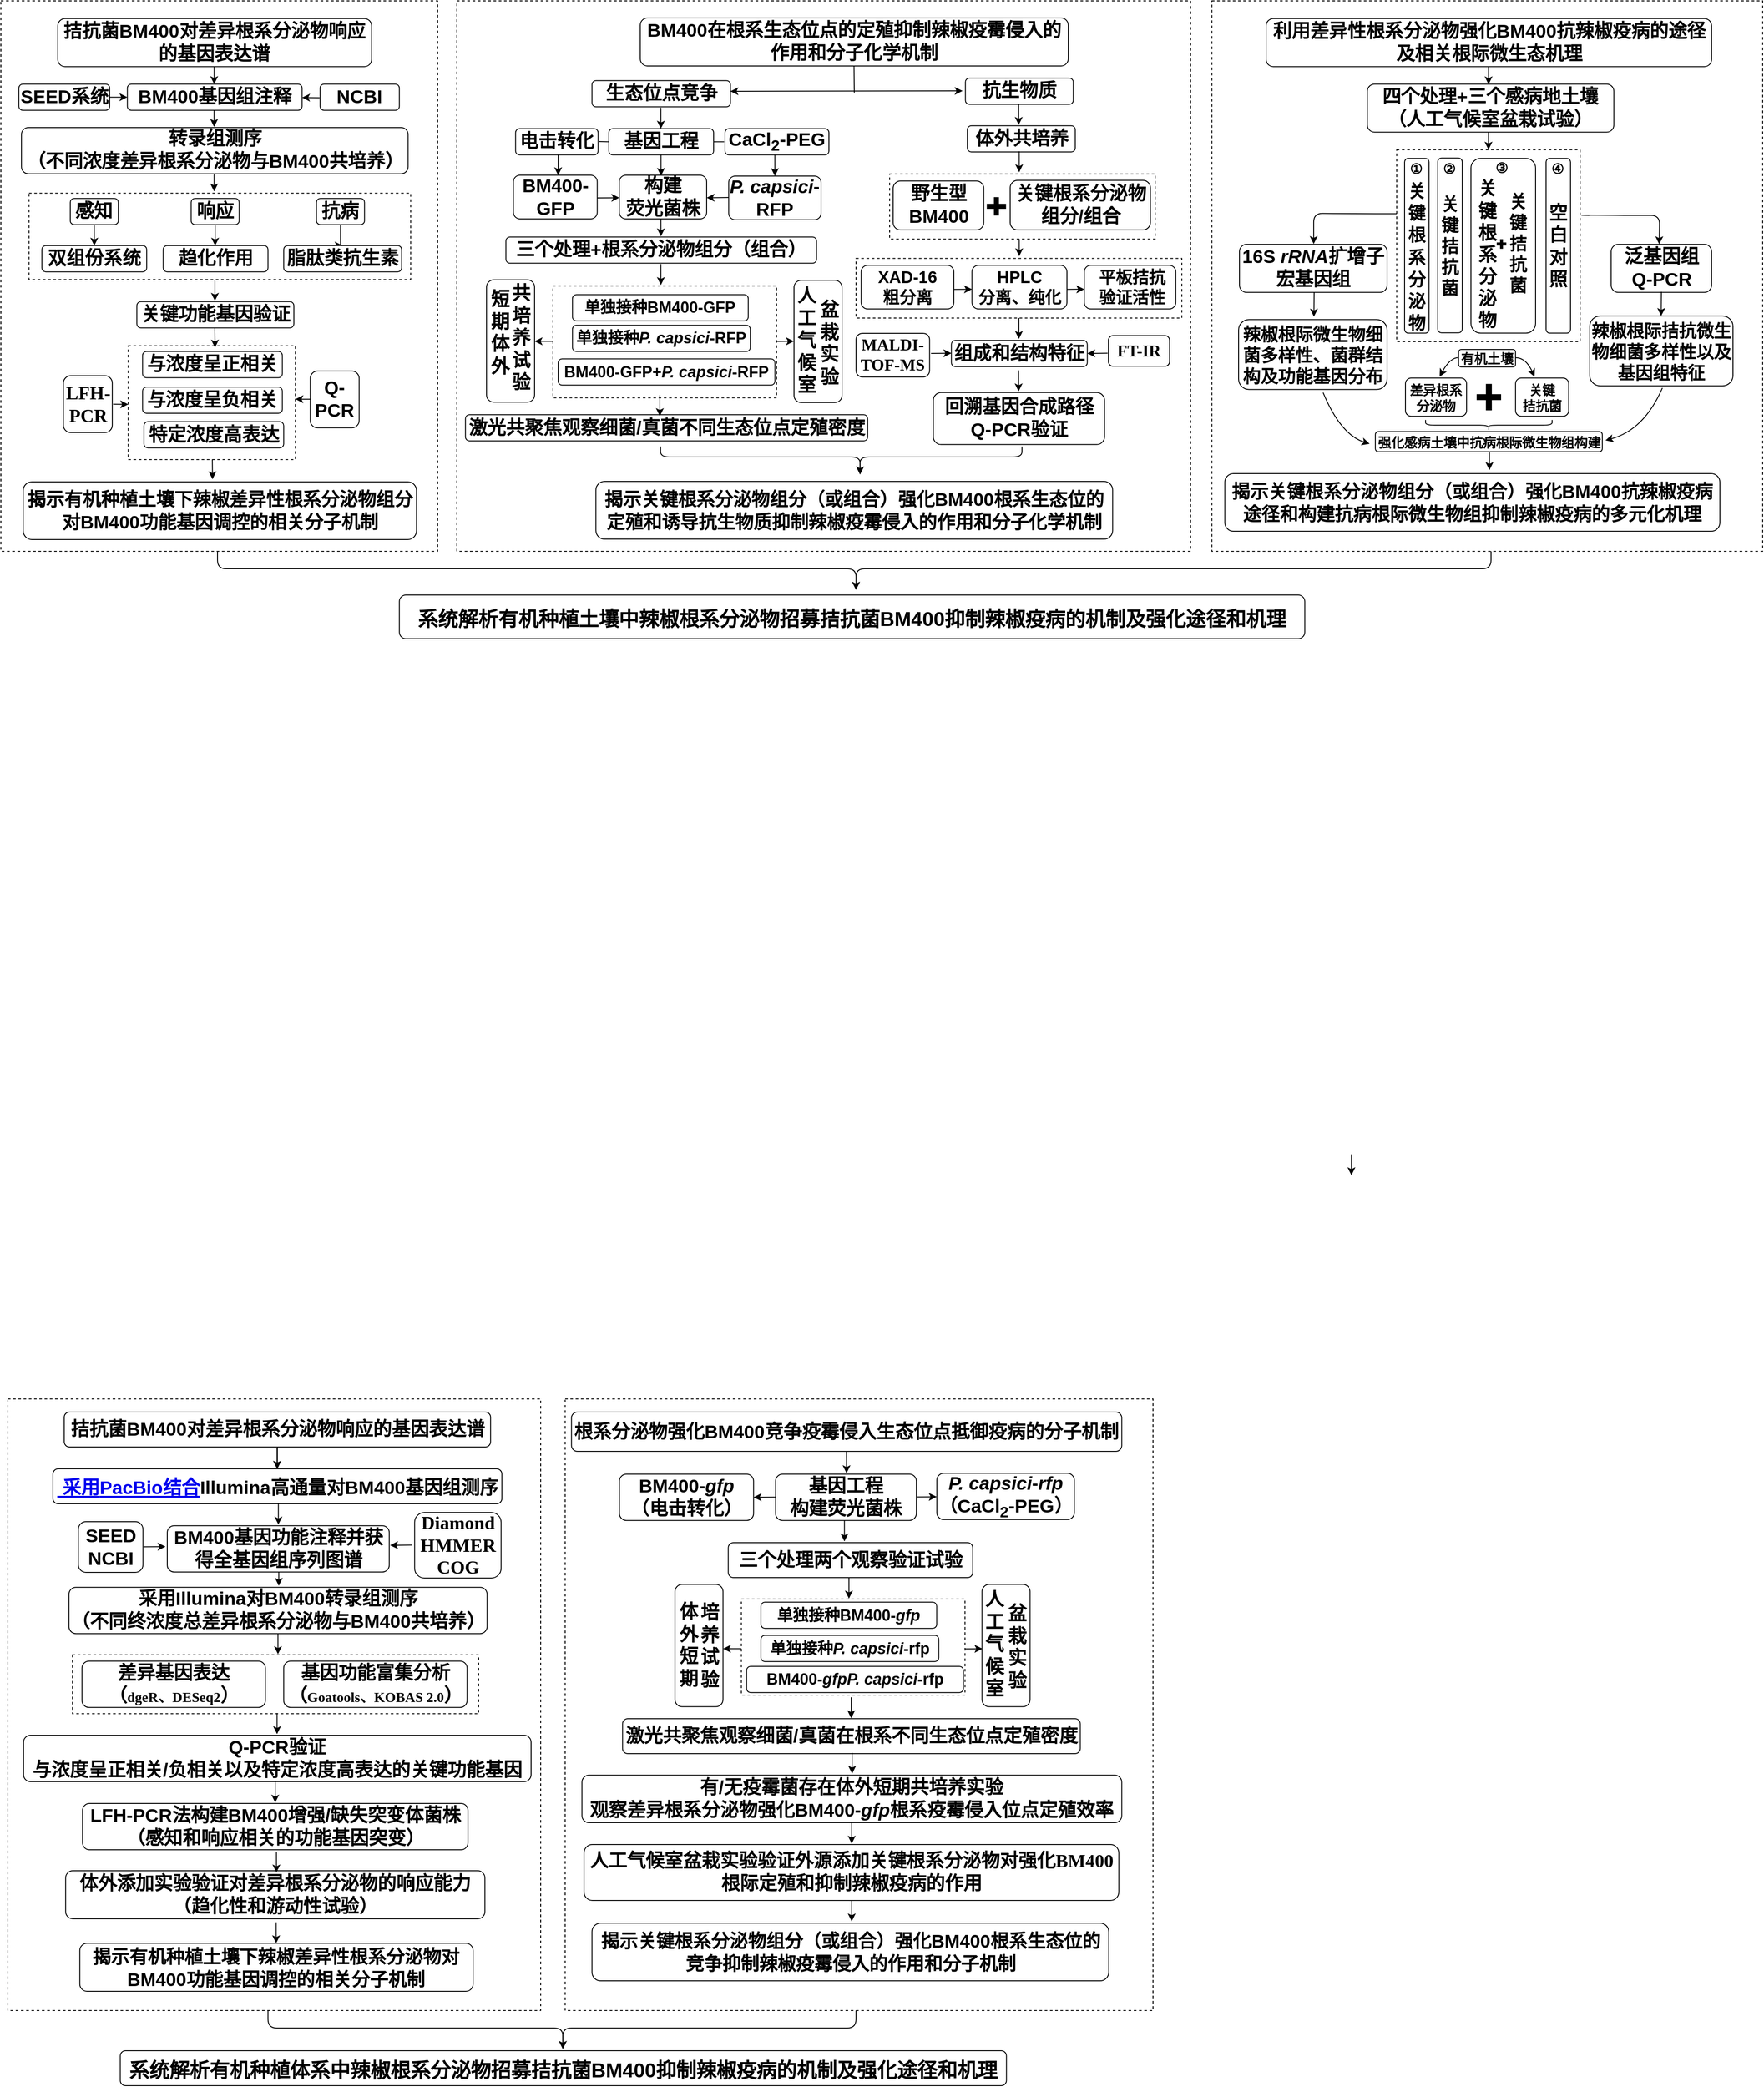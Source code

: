 <mxfile version="14.5.1" type="github">
  <diagram id="QDtG73jCpwaWWLSm4ETX" name="第 1 页">
    <mxGraphModel dx="3197" dy="118" grid="1" gridSize="10" guides="1" tooltips="1" connect="1" arrows="1" fold="1" page="1" pageScale="1" pageWidth="827" pageHeight="1169" math="0" shadow="0">
      <root>
        <mxCell id="0" />
        <mxCell id="1" parent="0" />
        <mxCell id="HwPy62eIgg81wyNlHV0r-152" value="" style="rounded=0;whiteSpace=wrap;html=1;fontFamily=Helvetica;fontSize=21;dashed=1;fontStyle=1" vertex="1" parent="1">
          <mxGeometry x="-13" y="2880" width="673" height="700" as="geometry" />
        </mxCell>
        <mxCell id="HwPy62eIgg81wyNlHV0r-100" value="" style="rounded=0;whiteSpace=wrap;html=1;fontFamily=Helvetica;fontSize=21;dashed=1;fontStyle=1" vertex="1" parent="1">
          <mxGeometry x="-651" y="2880" width="610" height="700" as="geometry" />
        </mxCell>
        <mxCell id="WCuqPz3NQp58f8Igei0k-176" value="" style="rounded=0;whiteSpace=wrap;html=1;fontFamily=Helvetica;fontSize=16;dashed=1;fontStyle=1" parent="1" vertex="1">
          <mxGeometry x="-659" y="1280" width="500" height="630" as="geometry" />
        </mxCell>
        <mxCell id="o6z0fi3anvcR_nz3UvYC-195" value="" style="rounded=0;whiteSpace=wrap;html=1;fontFamily=Helvetica;fontSize=16;dashed=1;fontStyle=1" parent="1" vertex="1">
          <mxGeometry x="-137" y="1280" width="840" height="630" as="geometry" />
        </mxCell>
        <mxCell id="o6z0fi3anvcR_nz3UvYC-101" value="" style="endArrow=classic;html=1;fontFamily=Helvetica;fontSize=21.333;fontStyle=1" parent="1" edge="1">
          <mxGeometry width="50" height="50" relative="1" as="geometry">
            <mxPoint x="-24" y="1669.58" as="sourcePoint" />
            <mxPoint x="-48" y="1669.58" as="targetPoint" />
          </mxGeometry>
        </mxCell>
        <mxCell id="o6z0fi3anvcR_nz3UvYC-53" value="" style="rounded=1;whiteSpace=wrap;html=1;spacing=2;fontFamily=Helvetica;fontStyle=1;" parent="1" vertex="1">
          <mxGeometry x="-103" y="1599.25" width="55" height="140" as="geometry" />
        </mxCell>
        <mxCell id="o6z0fi3anvcR_nz3UvYC-54" value="&lt;span style=&quot;color: rgb(0, 0, 0); font-size: 21.33px; font-style: normal; letter-spacing: normal; text-align: center; text-indent: 0px; text-transform: none; word-spacing: 0px; display: inline; float: none;&quot;&gt;共培养试验&lt;/span&gt;" style="text;whiteSpace=wrap;html=1;fontFamily=Helvetica;fontStyle=1" parent="1" vertex="1">
          <mxGeometry x="-76" y="1596.25" width="20" height="140" as="geometry" />
        </mxCell>
        <mxCell id="o6z0fi3anvcR_nz3UvYC-55" value="&lt;span style=&quot;color: rgb(0, 0, 0); font-size: 21.33px; font-style: normal; letter-spacing: normal; text-align: center; text-indent: 0px; text-transform: none; word-spacing: 0px; display: inline; float: none;&quot;&gt;短期体外&lt;/span&gt;" style="text;whiteSpace=wrap;html=1;fontFamily=Helvetica;fontStyle=1" parent="1" vertex="1">
          <mxGeometry x="-99.81" y="1603.1" width="20" height="120" as="geometry" />
        </mxCell>
        <mxCell id="o6z0fi3anvcR_nz3UvYC-102" value="" style="endArrow=classic;html=1;fontFamily=Helvetica;fontSize=21.333;exitX=1.011;exitY=0.6;exitDx=0;exitDy=0;exitPerimeter=0;fontStyle=1" parent="1" edge="1">
          <mxGeometry x="233" y="1598.75" width="50" height="50" as="geometry">
            <mxPoint x="225.66" y="1669.82" as="sourcePoint" />
            <mxPoint x="249" y="1669.58" as="targetPoint" />
          </mxGeometry>
        </mxCell>
        <mxCell id="o6z0fi3anvcR_nz3UvYC-125" value="" style="edgeStyle=orthogonalEdgeStyle;rounded=0;orthogonalLoop=1;jettySize=auto;html=1;fontFamily=Helvetica;fontStyle=1" parent="1" edge="1">
          <mxGeometry relative="1" as="geometry">
            <mxPoint x="506.823" y="1548.19" as="sourcePoint" />
            <mxPoint x="506.823" y="1572.19" as="targetPoint" />
            <Array as="points">
              <mxPoint x="507.36" y="1548.19" />
            </Array>
          </mxGeometry>
        </mxCell>
        <mxCell id="o6z0fi3anvcR_nz3UvYC-109" value="" style="edgeStyle=orthogonalEdgeStyle;rounded=0;orthogonalLoop=1;jettySize=auto;html=1;fontFamily=Helvetica;fontStyle=1" parent="1" edge="1">
          <mxGeometry relative="1" as="geometry">
            <mxPoint x="506.493" y="1642.88" as="sourcePoint" />
            <mxPoint x="506.493" y="1666.88" as="targetPoint" />
            <Array as="points">
              <mxPoint x="507.03" y="1642.88" />
            </Array>
          </mxGeometry>
        </mxCell>
        <mxCell id="3P_6dVzwqV__-uQTZfhT-9" value="" style="rounded=0;whiteSpace=wrap;html=1;fontFamily=Helvetica;fontSize=21;dashed=1;fontStyle=1" parent="1" vertex="1">
          <mxGeometry x="320" y="1574.75" width="373" height="68.25" as="geometry" />
        </mxCell>
        <mxCell id="o6z0fi3anvcR_nz3UvYC-196" value="" style="rounded=0;whiteSpace=wrap;html=1;fontFamily=Helvetica;fontSize=16;dashed=1;fontStyle=1" parent="1" vertex="1">
          <mxGeometry x="727.38" y="1280" width="630.62" height="630" as="geometry" />
        </mxCell>
        <mxCell id="o6z0fi3anvcR_nz3UvYC-167" value="" style="edgeStyle=orthogonalEdgeStyle;rounded=0;orthogonalLoop=1;jettySize=auto;html=1;fontFamily=Helvetica;fontStyle=1" parent="1" edge="1">
          <mxGeometry relative="1" as="geometry">
            <mxPoint x="1044.083" y="1426.25" as="sourcePoint" />
            <mxPoint x="1044.083" y="1450.25" as="targetPoint" />
            <Array as="points">
              <mxPoint x="1044.62" y="1426.25" />
            </Array>
          </mxGeometry>
        </mxCell>
        <mxCell id="o6z0fi3anvcR_nz3UvYC-20" value="" style="edgeStyle=orthogonalEdgeStyle;rounded=0;orthogonalLoop=1;jettySize=auto;html=1;fontFamily=Helvetica;fontStyle=1" parent="1" edge="1">
          <mxGeometry relative="1" as="geometry">
            <mxPoint x="-414.857" y="1474.09" as="sourcePoint" />
            <mxPoint x="-414.857" y="1498.09" as="targetPoint" />
            <Array as="points">
              <mxPoint x="-414.32" y="1474.09" />
            </Array>
          </mxGeometry>
        </mxCell>
        <mxCell id="o6z0fi3anvcR_nz3UvYC-182" value="" style="edgeStyle=orthogonalEdgeStyle;rounded=0;orthogonalLoop=1;jettySize=auto;html=1;fontFamily=Helvetica;fontStyle=1" parent="1" edge="1">
          <mxGeometry relative="1" as="geometry">
            <mxPoint x="-414.887" y="1400.23" as="sourcePoint" />
            <mxPoint x="-414.887" y="1424.23" as="targetPoint" />
            <Array as="points">
              <mxPoint x="-414.35" y="1400.23" />
            </Array>
          </mxGeometry>
        </mxCell>
        <mxCell id="o6z0fi3anvcR_nz3UvYC-173" value="" style="rounded=0;whiteSpace=wrap;html=1;fontFamily=Helvetica;fontSize=21;dashed=1;fontStyle=1" parent="1" vertex="1">
          <mxGeometry x="-513.2" y="1674.76" width="191.38" height="130.25" as="geometry" />
        </mxCell>
        <mxCell id="o6z0fi3anvcR_nz3UvYC-93" value="" style="edgeStyle=orthogonalEdgeStyle;rounded=0;orthogonalLoop=1;jettySize=auto;html=1;entryX=0.5;entryY=0;entryDx=0;entryDy=0;fontFamily=Helvetica;fontStyle=1" parent="1" target="o6z0fi3anvcR_nz3UvYC-42" edge="1">
          <mxGeometry relative="1" as="geometry">
            <mxPoint x="229.213" y="1455.75" as="sourcePoint" />
            <mxPoint x="229.21" y="1474.75" as="targetPoint" />
            <Array as="points">
              <mxPoint x="230" y="1456.25" />
            </Array>
          </mxGeometry>
        </mxCell>
        <mxCell id="o6z0fi3anvcR_nz3UvYC-96" value="" style="edgeStyle=orthogonalEdgeStyle;rounded=0;orthogonalLoop=1;jettySize=auto;html=1;exitX=0.476;exitY=1.018;exitDx=0;exitDy=0;exitPerimeter=0;fontFamily=Helvetica;fontStyle=1" parent="1" source="o6z0fi3anvcR_nz3UvYC-44" edge="1">
          <mxGeometry relative="1" as="geometry">
            <mxPoint x="96.653" y="1525.5" as="sourcePoint" />
            <mxPoint x="96.653" y="1549.5" as="targetPoint" />
            <Array as="points">
              <mxPoint x="97" y="1526" />
              <mxPoint x="97" y="1526" />
            </Array>
          </mxGeometry>
        </mxCell>
        <mxCell id="o6z0fi3anvcR_nz3UvYC-121" value="" style="rounded=0;whiteSpace=wrap;html=1;fontFamily=Helvetica;fontSize=21;dashed=1;fontStyle=1" parent="1" vertex="1">
          <mxGeometry x="358.5" y="1478.13" width="304" height="74.5" as="geometry" />
        </mxCell>
        <mxCell id="o6z0fi3anvcR_nz3UvYC-103" value="" style="rounded=1;whiteSpace=wrap;html=1;spacing=2;fontFamily=Helvetica;fontStyle=1;" parent="1" vertex="1">
          <mxGeometry x="249" y="1599.75" width="55" height="140" as="geometry" />
        </mxCell>
        <mxCell id="o6z0fi3anvcR_nz3UvYC-98" value="" style="rounded=0;whiteSpace=wrap;html=1;fontFamily=Helvetica;fontSize=21;dashed=1;fontStyle=1" parent="1" vertex="1">
          <mxGeometry x="-27" y="1606.25" width="256" height="128" as="geometry" />
        </mxCell>
        <mxCell id="WCuqPz3NQp58f8Igei0k-73" value="" style="rounded=0;whiteSpace=wrap;html=1;fontFamily=Helvetica;fontSize=21;dashed=1;fontStyle=1" parent="1" vertex="1">
          <mxGeometry x="-626.81" y="1500.09" width="437" height="98.91" as="geometry" />
        </mxCell>
        <mxCell id="WCuqPz3NQp58f8Igei0k-91" value="&lt;p style=&quot;margin-top: 0pt ; margin-bottom: 0pt ; margin-left: 0in ; direction: ltr ; unicode-bidi: embed ; word-break: normal&quot;&gt;&lt;span style=&quot;font-size: 16pt&quot;&gt;四个处理+三个感病地土壤&lt;/span&gt;&lt;/p&gt;&lt;p style=&quot;margin-top: 0pt ; margin-bottom: 0pt ; margin-left: 0in ; direction: ltr ; unicode-bidi: embed ; word-break: normal&quot;&gt;&lt;span style=&quot;font-size: 16pt&quot;&gt;（人工气候室盆栽试验）&lt;/span&gt;&lt;/p&gt;" style="rounded=1;whiteSpace=wrap;html=1;spacing=2;fontFamily=Helvetica;fontStyle=1;" parent="1" vertex="1">
          <mxGeometry x="905.38" y="1375.23" width="282.25" height="55" as="geometry" />
        </mxCell>
        <mxCell id="WCuqPz3NQp58f8Igei0k-120" value="&lt;p style=&quot;margin-top: 0pt; margin-bottom: 0pt; margin-left: 0in; direction: ltr; unicode-bidi: embed; word-break: normal; font-size: 21.33px;&quot;&gt;&lt;span style=&quot;font-size: 21.33px;&quot;&gt;16S&amp;nbsp;&lt;/span&gt;&lt;span style=&quot;font-size: 21.33px;&quot;&gt;&lt;i style=&quot;font-size: 21.33px;&quot;&gt;rRNA&lt;/i&gt;&lt;/span&gt;&lt;span style=&quot;font-size: 21.33px;&quot;&gt;扩增子&lt;/span&gt;&lt;/p&gt;&lt;p style=&quot;margin-top: 0pt; margin-bottom: 0pt; margin-left: 0in; direction: ltr; unicode-bidi: embed; word-break: normal; font-size: 21.33px;&quot;&gt;&lt;span style=&quot;font-size: 21.33px;&quot;&gt;宏基因组&lt;/span&gt;&lt;/p&gt;" style="rounded=1;whiteSpace=wrap;html=1;spacing=2;fontFamily=Helvetica;fontStyle=1;fontSize=21.33;" parent="1" vertex="1">
          <mxGeometry x="759" y="1558.63" width="169" height="55" as="geometry" />
        </mxCell>
        <mxCell id="WCuqPz3NQp58f8Igei0k-121" value="&lt;p style=&quot;margin-top: 0pt ; margin-bottom: 0pt ; margin-left: 0in ; direction: ltr ; unicode-bidi: embed ; word-break: normal&quot;&gt;&lt;span style=&quot;font-size: 16pt&quot;&gt;泛&lt;/span&gt;&lt;span style=&quot;font-size: 16pt&quot;&gt;基因组&lt;/span&gt;&lt;/p&gt;&lt;p style=&quot;margin-top: 0pt ; margin-bottom: 0pt ; margin-left: 0in ; direction: ltr ; unicode-bidi: embed ; word-break: normal&quot;&gt;&lt;span style=&quot;font-size: 16pt&quot;&gt;Q-PCR&lt;/span&gt;&lt;/p&gt;" style="rounded=1;whiteSpace=wrap;html=1;spacing=2;fontFamily=Helvetica;fontStyle=1;" parent="1" vertex="1">
          <mxGeometry x="1184.5" y="1558.63" width="115" height="55" as="geometry" />
        </mxCell>
        <mxCell id="WCuqPz3NQp58f8Igei0k-122" value="&lt;p style=&quot;margin-top: 0pt ; margin-bottom: 0pt ; margin-left: 0in ; direction: ltr ; unicode-bidi: embed ; word-break: normal ; font-size: 20px&quot;&gt;&lt;font style=&quot;font-size: 20px&quot;&gt;辣椒根际微生物细菌多样性、菌群&lt;/font&gt;&lt;font&gt;结构及&lt;/font&gt;&lt;span&gt;功能基因分布&lt;/span&gt;&lt;/p&gt;" style="rounded=1;whiteSpace=wrap;html=1;spacing=2;fontFamily=Helvetica;fontStyle=1;" parent="1" vertex="1">
          <mxGeometry x="758" y="1644.75" width="170" height="80" as="geometry" />
        </mxCell>
        <mxCell id="WCuqPz3NQp58f8Igei0k-123" value="&lt;p style=&quot;margin-top: 0pt ; margin-bottom: 0pt ; margin-left: 0in ; direction: ltr ; unicode-bidi: embed ; word-break: normal ; font-size: 20px&quot;&gt;&lt;font style=&quot;font-size: 20px&quot;&gt;辣椒根际拮抗微生物细菌多样性以及基因组特征&lt;/font&gt;&lt;/p&gt;" style="rounded=1;whiteSpace=wrap;html=1;spacing=2;fontFamily=Helvetica;fontStyle=1;" parent="1" vertex="1">
          <mxGeometry x="1160" y="1640.63" width="164" height="80" as="geometry" />
        </mxCell>
        <mxCell id="WCuqPz3NQp58f8Igei0k-142" value="" style="endArrow=classic;html=1;fontFamily=Helvetica;fontSize=16;exitX=0.003;exitY=0.417;exitDx=0;exitDy=0;exitPerimeter=0;fontStyle=1" parent="1" edge="1">
          <mxGeometry width="50" height="50" relative="1" as="geometry">
            <mxPoint x="938.999" y="1523.67" as="sourcePoint" />
            <mxPoint x="843.96" y="1558.25" as="targetPoint" />
            <Array as="points">
              <mxPoint x="924.96" y="1523.62" />
              <mxPoint x="843.96" y="1523.25" />
            </Array>
          </mxGeometry>
        </mxCell>
        <mxCell id="WCuqPz3NQp58f8Igei0k-167" value="" style="curved=1;endArrow=classic;html=1;fontFamily=Helvetica;fontStyle=1;" parent="1" edge="1">
          <mxGeometry width="50" height="50" relative="1" as="geometry">
            <mxPoint x="854.74" y="1728.29" as="sourcePoint" />
            <mxPoint x="908" y="1787" as="targetPoint" />
            <Array as="points">
              <mxPoint x="874.74" y="1776.54" />
            </Array>
          </mxGeometry>
        </mxCell>
        <mxCell id="WCuqPz3NQp58f8Igei0k-168" value="" style="curved=1;endArrow=classic;html=1;fontFamily=Helvetica;fontStyle=1;" parent="1" edge="1">
          <mxGeometry width="50" height="50" relative="1" as="geometry">
            <mxPoint x="1243.15" y="1723.1" as="sourcePoint" />
            <mxPoint x="1178" y="1783" as="targetPoint" />
            <Array as="points">
              <mxPoint x="1222.15" y="1771.35" />
            </Array>
          </mxGeometry>
        </mxCell>
        <mxCell id="WCuqPz3NQp58f8Igei0k-169" value="系统解析有机种植土壤中辣椒根系分泌物招募拮抗菌BM400抑制辣椒疫病的机制及强化途径和机理" style="rounded=1;fontFamily=Helvetica;fontStyle=1;fontSize=23;" parent="1" vertex="1">
          <mxGeometry x="-202.81" y="1960" width="1036.6" height="50" as="geometry" />
        </mxCell>
        <mxCell id="o6z0fi3anvcR_nz3UvYC-190" value="" style="edgeStyle=orthogonalEdgeStyle;curved=0;rounded=1;sketch=0;orthogonalLoop=1;jettySize=auto;html=1;fontFamily=Helvetica;fontStyle=1" parent="1" source="o6z0fi3anvcR_nz3UvYC-185" target="o6z0fi3anvcR_nz3UvYC-2" edge="1">
          <mxGeometry relative="1" as="geometry" />
        </mxCell>
        <mxCell id="o6z0fi3anvcR_nz3UvYC-2" value="&lt;p style=&quot;margin-top: 0pt ; margin-bottom: 0pt ; margin-left: 0in ; direction: ltr ; unicode-bidi: embed ; word-break: normal&quot;&gt;&lt;span style=&quot;font-size: 21.333px&quot;&gt;BM400基因组注释&lt;/span&gt;&lt;br&gt;&lt;/p&gt;" style="rounded=1;whiteSpace=wrap;html=1;spacing=2;fontFamily=Helvetica;fontStyle=1;" parent="1" vertex="1">
          <mxGeometry x="-514.19" y="1375.23" width="200" height="30" as="geometry" />
        </mxCell>
        <mxCell id="o6z0fi3anvcR_nz3UvYC-6" value="&lt;p style=&quot;margin-top: 0pt ; margin-bottom: 0pt ; margin-left: 0in ; direction: ltr ; unicode-bidi: embed ; word-break: normal&quot;&gt;&lt;span style=&quot;font-size: 21.333px&quot;&gt;Q-PCR&lt;/span&gt;&lt;br&gt;&lt;/p&gt;" style="rounded=1;whiteSpace=wrap;html=1;spacing=2;fontFamily=Helvetica;fontStyle=1;" parent="1" vertex="1">
          <mxGeometry x="-304.82" y="1703.64" width="56" height="65" as="geometry" />
        </mxCell>
        <mxCell id="o6z0fi3anvcR_nz3UvYC-18" value="" style="edgeStyle=orthogonalEdgeStyle;rounded=0;orthogonalLoop=1;jettySize=auto;html=1;entryX=0.5;entryY=0;entryDx=0;entryDy=0;fontFamily=Helvetica;fontStyle=1" parent="1" source="o6z0fi3anvcR_nz3UvYC-7" target="o6z0fi3anvcR_nz3UvYC-11" edge="1">
          <mxGeometry relative="1" as="geometry">
            <mxPoint x="-552.06" y="1566.09" as="targetPoint" />
          </mxGeometry>
        </mxCell>
        <mxCell id="o6z0fi3anvcR_nz3UvYC-7" value="&lt;p style=&quot;margin-top: 0pt ; margin-bottom: 0pt ; margin-left: 0in ; direction: ltr ; unicode-bidi: embed ; word-break: normal&quot;&gt;&lt;span style=&quot;font-size: 21.333px&quot;&gt;感知&lt;/span&gt;&lt;br&gt;&lt;/p&gt;" style="rounded=1;whiteSpace=wrap;html=1;spacing=2;fontFamily=Helvetica;fontStyle=1;" parent="1" vertex="1">
          <mxGeometry x="-579.56" y="1506.09" width="55" height="30" as="geometry" />
        </mxCell>
        <mxCell id="o6z0fi3anvcR_nz3UvYC-17" value="" style="edgeStyle=orthogonalEdgeStyle;rounded=0;orthogonalLoop=1;jettySize=auto;html=1;fontFamily=Helvetica;fontStyle=1" parent="1" source="o6z0fi3anvcR_nz3UvYC-8" target="o6z0fi3anvcR_nz3UvYC-12" edge="1">
          <mxGeometry relative="1" as="geometry">
            <Array as="points">
              <mxPoint x="-413.19" y="1536.09" />
            </Array>
          </mxGeometry>
        </mxCell>
        <mxCell id="o6z0fi3anvcR_nz3UvYC-8" value="&lt;p style=&quot;margin-top: 0pt ; margin-bottom: 0pt ; margin-left: 0in ; direction: ltr ; unicode-bidi: embed ; word-break: normal&quot;&gt;&lt;span style=&quot;font-size: 21.333px&quot;&gt;响应&lt;/span&gt;&lt;br&gt;&lt;/p&gt;" style="rounded=1;whiteSpace=wrap;html=1;spacing=2;fontFamily=Helvetica;fontStyle=1;" parent="1" vertex="1">
          <mxGeometry x="-441.19" y="1506.09" width="55" height="30" as="geometry" />
        </mxCell>
        <mxCell id="o6z0fi3anvcR_nz3UvYC-16" value="" style="edgeStyle=orthogonalEdgeStyle;rounded=0;orthogonalLoop=1;jettySize=auto;html=1;fontFamily=Helvetica;fontStyle=1" parent="1" source="o6z0fi3anvcR_nz3UvYC-9" target="o6z0fi3anvcR_nz3UvYC-13" edge="1">
          <mxGeometry relative="1" as="geometry">
            <Array as="points">
              <mxPoint x="-270.06" y="1560.09" />
            </Array>
          </mxGeometry>
        </mxCell>
        <mxCell id="o6z0fi3anvcR_nz3UvYC-9" value="&lt;p style=&quot;margin-top: 0pt ; margin-bottom: 0pt ; margin-left: 0in ; direction: ltr ; unicode-bidi: embed ; word-break: normal&quot;&gt;&lt;span style=&quot;font-size: 21.333px&quot;&gt;抗病&lt;/span&gt;&lt;br&gt;&lt;/p&gt;" style="rounded=1;whiteSpace=wrap;html=1;spacing=2;fontFamily=Helvetica;fontStyle=1;" parent="1" vertex="1">
          <mxGeometry x="-297.69" y="1506.09" width="55" height="30" as="geometry" />
        </mxCell>
        <mxCell id="o6z0fi3anvcR_nz3UvYC-11" value="&lt;p style=&quot;margin-top: 0pt ; margin-bottom: 0pt ; margin-left: 0in ; direction: ltr ; unicode-bidi: embed ; word-break: normal&quot;&gt;&lt;span style=&quot;font-size: 21.333px&quot;&gt;双组份系统&lt;/span&gt;&lt;br&gt;&lt;/p&gt;" style="rounded=1;whiteSpace=wrap;html=1;spacing=2;fontFamily=Helvetica;fontStyle=1;" parent="1" vertex="1">
          <mxGeometry x="-612.06" y="1560.09" width="120" height="30" as="geometry" />
        </mxCell>
        <mxCell id="o6z0fi3anvcR_nz3UvYC-12" value="&lt;p style=&quot;margin-top: 0pt ; margin-bottom: 0pt ; margin-left: 0in ; direction: ltr ; unicode-bidi: embed ; word-break: normal&quot;&gt;&lt;span style=&quot;font-size: 21.333px&quot;&gt;趋化作用&lt;/span&gt;&lt;br&gt;&lt;/p&gt;" style="rounded=1;whiteSpace=wrap;html=1;spacing=2;fontFamily=Helvetica;fontStyle=1;" parent="1" vertex="1">
          <mxGeometry x="-473.19" y="1560.09" width="120" height="30" as="geometry" />
        </mxCell>
        <mxCell id="o6z0fi3anvcR_nz3UvYC-13" value="&lt;p style=&quot;margin-top: 0pt ; margin-bottom: 0pt ; margin-left: 0in ; direction: ltr ; unicode-bidi: embed ; word-break: normal&quot;&gt;&lt;span style=&quot;font-size: 21.333px&quot;&gt;脂肽类抗生素&lt;/span&gt;&lt;/p&gt;" style="rounded=1;whiteSpace=wrap;html=1;spacing=2;fontFamily=Helvetica;fontStyle=1;" parent="1" vertex="1">
          <mxGeometry x="-335.19" y="1560.09" width="135" height="30" as="geometry" />
        </mxCell>
        <mxCell id="o6z0fi3anvcR_nz3UvYC-14" value="&lt;p style=&quot;margin-top: 0pt ; margin-bottom: 0pt ; margin-left: 0in ; direction: ltr ; unicode-bidi: embed ; word-break: normal&quot;&gt;&lt;span lang=&quot;EN-US&quot; style=&quot;font-family: &amp;#34;times new roman&amp;#34; , serif&quot;&gt;&lt;font style=&quot;font-size: 21.333px&quot;&gt;LFH-PCR&lt;/font&gt;&lt;/span&gt;&lt;br&gt;&lt;/p&gt;" style="rounded=1;whiteSpace=wrap;html=1;spacing=2;fontFamily=Helvetica;fontStyle=1;" parent="1" vertex="1">
          <mxGeometry x="-587.44" y="1709.01" width="56" height="65" as="geometry" />
        </mxCell>
        <mxCell id="o6z0fi3anvcR_nz3UvYC-22" value="" style="edgeStyle=orthogonalEdgeStyle;rounded=0;orthogonalLoop=1;jettySize=auto;html=1;fontFamily=Helvetica;fontStyle=1" parent="1" edge="1">
          <mxGeometry relative="1" as="geometry">
            <mxPoint x="-414.807" y="1351.23" as="sourcePoint" />
            <mxPoint x="-414.807" y="1375.23" as="targetPoint" />
            <Array as="points">
              <mxPoint x="-414.27" y="1351.23" />
            </Array>
          </mxGeometry>
        </mxCell>
        <mxCell id="o6z0fi3anvcR_nz3UvYC-26" value="" style="endArrow=classic;html=1;fontFamily=Helvetica;fontStyle=1" parent="1" edge="1">
          <mxGeometry width="50" height="50" relative="1" as="geometry">
            <mxPoint x="-530.45" y="1741.64" as="sourcePoint" />
            <mxPoint x="-513.2" y="1741.77" as="targetPoint" />
          </mxGeometry>
        </mxCell>
        <mxCell id="o6z0fi3anvcR_nz3UvYC-27" value="&lt;p style=&quot;margin-top: 0pt ; margin-bottom: 0pt ; margin-left: 0in ; direction: ltr ; unicode-bidi: embed ; word-break: normal&quot;&gt;&lt;span style=&quot;font-size: 21.333px&quot;&gt;关键功能基因验证&lt;/span&gt;&lt;br&gt;&lt;/p&gt;" style="rounded=1;whiteSpace=wrap;html=1;spacing=2;fontFamily=Helvetica;fontStyle=1;" parent="1" vertex="1">
          <mxGeometry x="-503.32" y="1624.25" width="179.75" height="30" as="geometry" />
        </mxCell>
        <mxCell id="o6z0fi3anvcR_nz3UvYC-28" value="&lt;p style=&quot;margin-top: 0pt ; margin-bottom: 0pt ; margin-left: 0in ; direction: ltr ; unicode-bidi: embed ; word-break: normal&quot;&gt;&lt;font&gt;&lt;span style=&quot;font-size: 21.333px&quot;&gt;与浓度呈正相关&lt;/span&gt;&lt;/font&gt;&lt;/p&gt;" style="rounded=1;whiteSpace=wrap;html=1;spacing=2;fontFamily=Helvetica;fontStyle=1;" parent="1" vertex="1">
          <mxGeometry x="-496.77" y="1681.26" width="160" height="30" as="geometry" />
        </mxCell>
        <mxCell id="o6z0fi3anvcR_nz3UvYC-29" value="&lt;span style=&quot;font-size: 21.333px&quot;&gt;与浓度呈&lt;/span&gt;&lt;span style=&quot;font-size: 21.333px&quot;&gt;负相关&lt;/span&gt;&lt;span style=&quot;font-size: 21.333px&quot;&gt;&lt;br&gt;&lt;/span&gt;" style="rounded=1;whiteSpace=wrap;html=1;spacing=2;fontFamily=Helvetica;fontStyle=1;" parent="1" vertex="1">
          <mxGeometry x="-496.77" y="1722.01" width="160" height="30" as="geometry" />
        </mxCell>
        <mxCell id="o6z0fi3anvcR_nz3UvYC-30" value="&lt;p style=&quot;margin-top: 0pt ; margin-bottom: 0pt ; margin-left: 0in ; direction: ltr ; unicode-bidi: embed ; word-break: normal&quot;&gt;&lt;font&gt;&lt;span style=&quot;font-size: 21.333px&quot;&gt;特定浓度高表达&lt;/span&gt;&lt;/font&gt;&lt;/p&gt;" style="rounded=1;whiteSpace=wrap;html=1;spacing=2;fontFamily=Helvetica;fontStyle=1;" parent="1" vertex="1">
          <mxGeometry x="-495.2" y="1761.63" width="160" height="30" as="geometry" />
        </mxCell>
        <mxCell id="o6z0fi3anvcR_nz3UvYC-34" value="&lt;p style=&quot;margin-top: 0pt ; margin-bottom: 0pt ; margin-left: 0in ; direction: ltr ; unicode-bidi: embed ; word-break: normal&quot;&gt;&lt;span style=&quot;font-size: 21.333px&quot;&gt;生态位点竞争&lt;/span&gt;&lt;br&gt;&lt;/p&gt;" style="rounded=1;whiteSpace=wrap;html=1;spacing=2;fontFamily=Helvetica;fontStyle=1;" parent="1" vertex="1">
          <mxGeometry x="17.75" y="1371.25" width="158.5" height="30" as="geometry" />
        </mxCell>
        <mxCell id="o6z0fi3anvcR_nz3UvYC-36" value="&lt;p style=&quot;margin-top: 0pt ; margin-bottom: 0pt ; margin-left: 0in ; direction: ltr ; unicode-bidi: embed ; word-break: normal&quot;&gt;&lt;span style=&quot;font-size: 21.333px&quot;&gt;基因工程&lt;/span&gt;&lt;br&gt;&lt;/p&gt;" style="rounded=1;whiteSpace=wrap;html=1;spacing=2;fontFamily=Helvetica;fontStyle=1;" parent="1" vertex="1">
          <mxGeometry x="37" y="1426.25" width="120" height="30" as="geometry" />
        </mxCell>
        <mxCell id="o6z0fi3anvcR_nz3UvYC-40" value="&lt;font style=&quot;font-size: 21.333px&quot;&gt;&lt;span lang=&quot;EN-US&quot; style=&quot;&quot;&gt;CaCl&lt;sub&gt;2&lt;/sub&gt;-PEG&lt;/span&gt;&lt;/font&gt;" style="rounded=1;whiteSpace=wrap;html=1;spacing=2;fontFamily=Helvetica;fontStyle=1;" parent="1" vertex="1">
          <mxGeometry x="170" y="1426.25" width="119" height="30" as="geometry" />
        </mxCell>
        <mxCell id="o6z0fi3anvcR_nz3UvYC-35" value="&lt;p style=&quot;margin-top: 0pt ; margin-bottom: 0pt ; margin-left: 0in ; direction: ltr ; unicode-bidi: embed ; word-break: normal&quot;&gt;&lt;span style=&quot;font-size: 21.333px&quot;&gt;抗生物质&lt;/span&gt;&lt;br&gt;&lt;/p&gt;" style="rounded=1;whiteSpace=wrap;html=1;spacing=2;fontFamily=Helvetica;fontStyle=1;" parent="1" vertex="1">
          <mxGeometry x="445.24" y="1368.38" width="123.5" height="30" as="geometry" />
        </mxCell>
        <mxCell id="o6z0fi3anvcR_nz3UvYC-41" value="&lt;span lang=&quot;EN-US&quot; style=&quot;&quot;&gt;&lt;font style=&quot;font-size: 21.333px&quot;&gt;BM400-GFP&lt;/font&gt;&lt;/span&gt;" style="rounded=1;whiteSpace=wrap;html=1;spacing=2;fontFamily=Helvetica;fontStyle=1;" parent="1" vertex="1">
          <mxGeometry x="-72.25" y="1479.5" width="96" height="50" as="geometry" />
        </mxCell>
        <mxCell id="o6z0fi3anvcR_nz3UvYC-42" value="&lt;font style=&quot;font-size: 21.333px&quot;&gt;&lt;i&gt;&lt;span lang=&quot;EN-US&quot; style=&quot;&quot;&gt;P. capsici&lt;/span&gt;&lt;/i&gt;&lt;span lang=&quot;EN-US&quot; style=&quot;&quot;&gt;-RFP&lt;/span&gt;&lt;/font&gt;" style="rounded=1;whiteSpace=wrap;html=1;spacing=2;fontFamily=Helvetica;fontStyle=1;" parent="1" vertex="1">
          <mxGeometry x="174.25" y="1480.5" width="105.75" height="50" as="geometry" />
        </mxCell>
        <mxCell id="o6z0fi3anvcR_nz3UvYC-44" value="&lt;span lang=&quot;EN-US&quot;&gt;&lt;font style=&quot;font-size: 21.333px&quot;&gt;&lt;span style=&quot;font-size: 21.333px&quot;&gt;构建&lt;br&gt;&lt;/span&gt;荧光菌株&lt;/font&gt;&lt;/span&gt;" style="rounded=1;whiteSpace=wrap;html=1;spacing=2;fontFamily=Helvetica;fontStyle=1;" parent="1" vertex="1">
          <mxGeometry x="49" y="1479.5" width="100" height="50" as="geometry" />
        </mxCell>
        <mxCell id="o6z0fi3anvcR_nz3UvYC-46" value="&lt;font style=&quot;font-size: 21.33px&quot;&gt;激光共聚焦观察细菌/真菌不同生态位点定殖密度&lt;/font&gt;" style="rounded=1;whiteSpace=wrap;html=1;spacing=2;fontFamily=Helvetica;fontStyle=1;" parent="1" vertex="1">
          <mxGeometry x="-127.15" y="1753.63" width="460.5" height="30" as="geometry" />
        </mxCell>
        <mxCell id="o6z0fi3anvcR_nz3UvYC-47" value="&lt;font style=&quot;font-size: 21.33px&quot;&gt;三个处理+根系分泌物组分（组合）&lt;/font&gt;" style="rounded=1;whiteSpace=wrap;html=1;spacing=2;fontFamily=Helvetica;fontStyle=1;" parent="1" vertex="1">
          <mxGeometry x="-80.81" y="1550.25" width="355.62" height="30" as="geometry" />
        </mxCell>
        <mxCell id="o6z0fi3anvcR_nz3UvYC-48" value="&lt;span lang=&quot;EN-US&quot;&gt;&lt;font style=&quot;font-size: 18px&quot;&gt;单独接种BM400-GFP&lt;/font&gt;&lt;/span&gt;" style="rounded=1;whiteSpace=wrap;html=1;spacing=2;fontFamily=Helvetica;fontStyle=1;" parent="1" vertex="1">
          <mxGeometry x="-4.62" y="1616.25" width="201.25" height="30" as="geometry" />
        </mxCell>
        <mxCell id="o6z0fi3anvcR_nz3UvYC-49" value="&lt;font style=&quot;font-size: 18px&quot;&gt;&lt;span lang=&quot;EN-US&quot;&gt;&lt;font style=&quot;font-size: 18px&quot;&gt;单独接种&lt;/font&gt;&lt;/span&gt;&lt;i&gt;&lt;span lang=&quot;EN-US&quot;&gt;P. capsici&lt;/span&gt;&lt;/i&gt;&lt;span lang=&quot;EN-US&quot;&gt;-RFP&lt;/span&gt;&lt;/font&gt;" style="rounded=1;whiteSpace=wrap;html=1;spacing=2;fontFamily=Helvetica;fontStyle=1;" parent="1" vertex="1">
          <mxGeometry x="-4.62" y="1651.25" width="203.62" height="30" as="geometry" />
        </mxCell>
        <mxCell id="o6z0fi3anvcR_nz3UvYC-50" value="&lt;font style=&quot;font-size: 18px&quot;&gt;BM400-GFP+&lt;i&gt;&lt;span lang=&quot;EN-US&quot;&gt;P. capsici&lt;/span&gt;&lt;/i&gt;&lt;span lang=&quot;EN-US&quot;&gt;-RFP&lt;/span&gt;&lt;/font&gt;" style="rounded=1;whiteSpace=wrap;html=1;spacing=2;fontFamily=Helvetica;fontStyle=1;" parent="1" vertex="1">
          <mxGeometry x="-21" y="1689.75" width="248.19" height="30" as="geometry" />
        </mxCell>
        <mxCell id="o6z0fi3anvcR_nz3UvYC-67" value="&lt;span lang=&quot;EN-US&quot; style=&quot;font-family: &amp;quot;times new roman&amp;quot;, serif; font-size: 19px;&quot;&gt;&lt;font style=&quot;font-size: 19px;&quot;&gt;MALDI-TOF-MS&lt;/font&gt;&lt;/span&gt;" style="rounded=1;whiteSpace=wrap;html=1;spacing=2;fontFamily=Helvetica;fontStyle=1;fontSize=19;" parent="1" vertex="1">
          <mxGeometry x="320" y="1660.44" width="84.24" height="50" as="geometry" />
        </mxCell>
        <mxCell id="o6z0fi3anvcR_nz3UvYC-68" value="&lt;span lang=&quot;EN-US&quot; style=&quot;font-size: 19px; font-family: &amp;quot;times new roman&amp;quot;, serif;&quot;&gt;FT-IR&lt;/span&gt;" style="rounded=1;whiteSpace=wrap;html=1;spacing=2;fontFamily=Helvetica;fontStyle=1;fontSize=19;" parent="1" vertex="1">
          <mxGeometry x="609" y="1663.13" width="70" height="35" as="geometry" />
        </mxCell>
        <mxCell id="o6z0fi3anvcR_nz3UvYC-70" value="&lt;font style=&quot;font-size: 21.333px&quot;&gt;组成和结构特征&lt;/font&gt;" style="rounded=1;whiteSpace=wrap;html=1;spacing=2;fontFamily=Helvetica;fontStyle=1;" parent="1" vertex="1">
          <mxGeometry x="429.18" y="1668.63" width="155.62" height="30" as="geometry" />
        </mxCell>
        <mxCell id="o6z0fi3anvcR_nz3UvYC-71" value="&lt;span style=&quot;font-size: 21.333px&quot;&gt;回溯基因&lt;/span&gt;&lt;span style=&quot;font-size: 21.333px&quot;&gt;合成&lt;/span&gt;&lt;span style=&quot;font-size: 21.333px&quot;&gt;路径&lt;br&gt;Q-PCR验证&lt;br&gt;&lt;/span&gt;" style="rounded=1;whiteSpace=wrap;html=1;spacing=2;fontFamily=Helvetica;fontStyle=1;" parent="1" vertex="1">
          <mxGeometry x="408.5" y="1728.29" width="196" height="59.5" as="geometry" />
        </mxCell>
        <mxCell id="o6z0fi3anvcR_nz3UvYC-80" value="" style="edgeStyle=orthogonalEdgeStyle;rounded=0;orthogonalLoop=1;jettySize=auto;html=1;fontFamily=Helvetica;fontStyle=1" parent="1" edge="1">
          <mxGeometry relative="1" as="geometry">
            <mxPoint x="96.583" y="1402.25" as="sourcePoint" />
            <mxPoint x="96.583" y="1426.25" as="targetPoint" />
            <Array as="points">
              <mxPoint x="97.12" y="1402.25" />
            </Array>
          </mxGeometry>
        </mxCell>
        <mxCell id="o6z0fi3anvcR_nz3UvYC-81" value="" style="edgeStyle=orthogonalEdgeStyle;rounded=0;orthogonalLoop=1;jettySize=auto;html=1;fontFamily=Helvetica;fontStyle=1" parent="1" edge="1">
          <mxGeometry relative="1" as="geometry">
            <mxPoint x="96.713" y="1456.25" as="sourcePoint" />
            <mxPoint x="96.713" y="1480.25" as="targetPoint" />
            <Array as="points">
              <mxPoint x="97.25" y="1456.25" />
            </Array>
          </mxGeometry>
        </mxCell>
        <mxCell id="o6z0fi3anvcR_nz3UvYC-85" value="" style="group;rotation=0;fontFamily=Helvetica;fontStyle=1" parent="1" vertex="1" connectable="0">
          <mxGeometry x="97.21" y="1802" width="412.79" as="geometry" />
        </mxCell>
        <mxCell id="WCuqPz3NQp58f8Igei0k-86" value="" style="edgeStyle=segmentEdgeStyle;endArrow=classic;html=1;fontFamily=Helvetica;fontSize=11;entryX=0.49;entryY=0;entryDx=0;entryDy=0;entryPerimeter=0;fontStyle=1" parent="o6z0fi3anvcR_nz3UvYC-85" edge="1">
          <mxGeometry width="50" height="50" relative="1" as="geometry">
            <mxPoint x="-0.902" y="-12" as="sourcePoint" />
            <mxPoint x="227.427" y="20" as="targetPoint" />
            <Array as="points">
              <mxPoint />
              <mxPoint x="227.427" />
            </Array>
          </mxGeometry>
        </mxCell>
        <mxCell id="WCuqPz3NQp58f8Igei0k-87" value="" style="edgeStyle=segmentEdgeStyle;endArrow=classic;html=1;fontFamily=Helvetica;fontSize=11;fontStyle=1" parent="o6z0fi3anvcR_nz3UvYC-85" edge="1">
          <mxGeometry width="50" height="50" relative="1" as="geometry">
            <mxPoint x="412.79" y="-12" as="sourcePoint" />
            <mxPoint x="227.427" y="20" as="targetPoint" />
            <Array as="points">
              <mxPoint x="412.79" />
              <mxPoint x="226.517" />
            </Array>
          </mxGeometry>
        </mxCell>
        <mxCell id="o6z0fi3anvcR_nz3UvYC-90" value="" style="endArrow=none;html=1;fontFamily=Helvetica;fontSize=21.333;fontStyle=1" parent="1" edge="1">
          <mxGeometry width="50" height="50" relative="1" as="geometry">
            <mxPoint x="157" y="1441.25" as="sourcePoint" />
            <mxPoint x="169" y="1441.25" as="targetPoint" />
          </mxGeometry>
        </mxCell>
        <mxCell id="o6z0fi3anvcR_nz3UvYC-91" value="" style="endArrow=none;html=1;fontFamily=Helvetica;fontSize=21.333;fontStyle=1" parent="1" edge="1">
          <mxGeometry width="50" height="50" relative="1" as="geometry">
            <mxPoint x="25.75" y="1441.05" as="sourcePoint" />
            <mxPoint x="37" y="1441.25" as="targetPoint" />
            <Array as="points">
              <mxPoint x="37" y="1441.25" />
            </Array>
          </mxGeometry>
        </mxCell>
        <mxCell id="o6z0fi3anvcR_nz3UvYC-94" value="" style="endArrow=classic;html=1;fontFamily=Helvetica;fontStyle=1" parent="1" edge="1">
          <mxGeometry width="50" height="50" relative="1" as="geometry">
            <mxPoint x="23.75" y="1505.5" as="sourcePoint" />
            <mxPoint x="49" y="1505.25" as="targetPoint" />
          </mxGeometry>
        </mxCell>
        <mxCell id="o6z0fi3anvcR_nz3UvYC-100" value="" style="edgeStyle=orthogonalEdgeStyle;rounded=0;orthogonalLoop=1;jettySize=auto;html=1;fontFamily=Helvetica;fontStyle=1" parent="1" edge="1">
          <mxGeometry relative="1" as="geometry">
            <mxPoint x="96.583" y="1581.25" as="sourcePoint" />
            <mxPoint x="96.583" y="1605.25" as="targetPoint" />
            <Array as="points">
              <mxPoint x="97.12" y="1581.25" />
            </Array>
          </mxGeometry>
        </mxCell>
        <mxCell id="o6z0fi3anvcR_nz3UvYC-57" value="&lt;span style=&quot;color: rgb(0, 0, 0); font-size: 21.33px; font-style: normal; letter-spacing: normal; text-align: center; text-indent: 0px; text-transform: none; word-spacing: 0px; display: inline; float: none;&quot;&gt;盆栽实验&lt;/span&gt;" style="text;whiteSpace=wrap;html=1;fontFamily=Helvetica;fontStyle=1" parent="1" vertex="1">
          <mxGeometry x="277" y="1614.75" width="30" height="110" as="geometry" />
        </mxCell>
        <mxCell id="o6z0fi3anvcR_nz3UvYC-59" value="&lt;span style=&quot;color: rgb(0, 0, 0); font-size: 21.33px; font-style: normal; letter-spacing: normal; text-align: center; text-indent: 0px; text-transform: none; word-spacing: 0px; display: inline; float: none;&quot;&gt;人工气候室&lt;/span&gt;" style="text;whiteSpace=wrap;html=1;fontFamily=Helvetica;fontStyle=1" parent="1" vertex="1">
          <mxGeometry x="251" y="1598.75" width="30" height="136" as="geometry" />
        </mxCell>
        <mxCell id="o6z0fi3anvcR_nz3UvYC-104" value="" style="edgeStyle=orthogonalEdgeStyle;rounded=0;orthogonalLoop=1;jettySize=auto;html=1;fontFamily=Helvetica;fontStyle=1" parent="1" edge="1">
          <mxGeometry relative="1" as="geometry">
            <mxPoint x="95.413" y="1731.25" as="sourcePoint" />
            <mxPoint x="95.413" y="1755.25" as="targetPoint" />
            <Array as="points">
              <mxPoint x="95.95" y="1731.25" />
            </Array>
          </mxGeometry>
        </mxCell>
        <mxCell id="o6z0fi3anvcR_nz3UvYC-108" value="" style="endArrow=classic;html=1;fontFamily=Helvetica;fontStyle=1" parent="1" edge="1">
          <mxGeometry width="50" height="50" relative="1" as="geometry">
            <mxPoint x="174.25" y="1505.05" as="sourcePoint" />
            <mxPoint x="149" y="1505.3" as="targetPoint" />
          </mxGeometry>
        </mxCell>
        <mxCell id="o6z0fi3anvcR_nz3UvYC-110" value="" style="edgeStyle=orthogonalEdgeStyle;rounded=0;orthogonalLoop=1;jettySize=auto;html=1;fontFamily=Helvetica;fontStyle=1" parent="1" edge="1">
          <mxGeometry relative="1" as="geometry">
            <mxPoint x="506.153" y="1702.88" as="sourcePoint" />
            <mxPoint x="506.153" y="1726.88" as="targetPoint" />
            <Array as="points">
              <mxPoint x="506.69" y="1702.88" />
            </Array>
          </mxGeometry>
        </mxCell>
        <mxCell id="o6z0fi3anvcR_nz3UvYC-115" value="&lt;p style=&quot;margin-top: 0pt ; margin-bottom: 0pt ; margin-left: 0in ; direction: ltr ; unicode-bidi: embed ; word-break: normal&quot;&gt;&lt;span style=&quot;font-size: 21.333px&quot;&gt;体外共培养&lt;/span&gt;&lt;br&gt;&lt;/p&gt;" style="rounded=1;whiteSpace=wrap;html=1;spacing=2;fontFamily=Helvetica;fontStyle=1;" parent="1" vertex="1">
          <mxGeometry x="447.5" y="1422.88" width="123.5" height="30" as="geometry" />
        </mxCell>
        <mxCell id="o6z0fi3anvcR_nz3UvYC-116" value="&lt;p style=&quot;margin-top: 0pt ; margin-bottom: 0pt ; margin-left: 0in ; direction: ltr ; unicode-bidi: embed ; word-break: normal&quot;&gt;&lt;span style=&quot;font-size: 21.333px&quot;&gt;野生型BM400&lt;/span&gt;&lt;br&gt;&lt;/p&gt;" style="rounded=1;whiteSpace=wrap;html=1;spacing=2;fontFamily=Helvetica;fontStyle=1;" parent="1" vertex="1">
          <mxGeometry x="362.5" y="1486.13" width="103.75" height="56" as="geometry" />
        </mxCell>
        <mxCell id="o6z0fi3anvcR_nz3UvYC-117" value="&lt;p style=&quot;margin-top: 0pt ; margin-bottom: 0pt ; margin-left: 0in ; direction: ltr ; unicode-bidi: embed ; word-break: normal&quot;&gt;&lt;span style=&quot;font-size: 21.33px&quot;&gt;关键根系分泌物组分/组合&lt;/span&gt;&lt;br&gt;&lt;/p&gt;" style="rounded=1;whiteSpace=wrap;html=1;spacing=2;fontFamily=Helvetica;fontStyle=1;" parent="1" vertex="1">
          <mxGeometry x="496.5" y="1485.38" width="160.52" height="56.75" as="geometry" />
        </mxCell>
        <mxCell id="o6z0fi3anvcR_nz3UvYC-118" value="" style="shape=cross;whiteSpace=wrap;html=1;fontFamily=Helvetica;fontSize=16;align=center;size=0.239;fillColor=#000000;fontStyle=1" parent="1" vertex="1">
          <mxGeometry x="470.25" y="1505.13" width="21" height="20" as="geometry" />
        </mxCell>
        <mxCell id="o6z0fi3anvcR_nz3UvYC-123" value="" style="edgeStyle=orthogonalEdgeStyle;rounded=0;orthogonalLoop=1;jettySize=auto;html=1;fontFamily=Helvetica;fontStyle=1" parent="1" edge="1">
          <mxGeometry relative="1" as="geometry">
            <mxPoint x="506.273" y="1397.88" as="sourcePoint" />
            <mxPoint x="506.273" y="1421.88" as="targetPoint" />
            <Array as="points">
              <mxPoint x="506.81" y="1397.88" />
            </Array>
          </mxGeometry>
        </mxCell>
        <mxCell id="o6z0fi3anvcR_nz3UvYC-124" value="" style="edgeStyle=orthogonalEdgeStyle;rounded=0;orthogonalLoop=1;jettySize=auto;html=1;fontFamily=Helvetica;fontStyle=1" parent="1" edge="1">
          <mxGeometry relative="1" as="geometry">
            <mxPoint x="506.813" y="1452.13" as="sourcePoint" />
            <mxPoint x="506.813" y="1476.13" as="targetPoint" />
            <Array as="points">
              <mxPoint x="507.35" y="1452.13" />
            </Array>
          </mxGeometry>
        </mxCell>
        <mxCell id="o6z0fi3anvcR_nz3UvYC-126" value="" style="endArrow=classic;html=1;fontFamily=Helvetica;fontSize=21.333;exitX=1.011;exitY=0.6;exitDx=0;exitDy=0;exitPerimeter=0;fontStyle=1" parent="1" edge="1">
          <mxGeometry x="436.74" y="1539.18" width="50" height="50" as="geometry">
            <mxPoint x="429.4" y="1610.25" as="sourcePoint" />
            <mxPoint x="452.74" y="1610.01" as="targetPoint" />
          </mxGeometry>
        </mxCell>
        <mxCell id="o6z0fi3anvcR_nz3UvYC-128" value="" style="endArrow=classic;html=1;fontFamily=Helvetica;fontSize=21.333;exitX=1.011;exitY=0.6;exitDx=0;exitDy=0;exitPerimeter=0;fontStyle=1" parent="1" edge="1">
          <mxGeometry x="413.18" y="1612.46" width="50" height="50" as="geometry">
            <mxPoint x="405.84" y="1683.53" as="sourcePoint" />
            <mxPoint x="429.18" y="1683.29" as="targetPoint" />
          </mxGeometry>
        </mxCell>
        <mxCell id="o6z0fi3anvcR_nz3UvYC-130" value="" style="endArrow=classic;html=1;fontFamily=Helvetica;fontSize=21.333;exitX=1.011;exitY=0.6;exitDx=0;exitDy=0;exitPerimeter=0;fontStyle=1" parent="1" edge="1">
          <mxGeometry x="592.14" y="1612.46" width="50" height="50" as="geometry">
            <mxPoint x="608.14" y="1683.29" as="sourcePoint" />
            <mxPoint x="584.8" y="1683.53" as="targetPoint" />
          </mxGeometry>
        </mxCell>
        <mxCell id="o6z0fi3anvcR_nz3UvYC-135" value="" style="edgeStyle=orthogonalEdgeStyle;rounded=0;orthogonalLoop=1;jettySize=auto;html=1;fontFamily=Helvetica;fontStyle=1" parent="1" edge="1">
          <mxGeometry relative="1" as="geometry">
            <mxPoint x="-413.947" y="1599.25" as="sourcePoint" />
            <mxPoint x="-413.947" y="1623.25" as="targetPoint" />
            <Array as="points">
              <mxPoint x="-413.41" y="1599.25" />
            </Array>
          </mxGeometry>
        </mxCell>
        <mxCell id="o6z0fi3anvcR_nz3UvYC-139" value="" style="edgeStyle=orthogonalEdgeStyle;rounded=0;orthogonalLoop=1;jettySize=auto;html=1;fontFamily=Helvetica;fontStyle=1" parent="1" edge="1">
          <mxGeometry relative="1" as="geometry">
            <mxPoint x="-414.047" y="1654.25" as="sourcePoint" />
            <mxPoint x="-413.82" y="1676.75" as="targetPoint" />
            <Array as="points" />
          </mxGeometry>
        </mxCell>
        <mxCell id="o6z0fi3anvcR_nz3UvYC-146" value="" style="endArrow=none;html=1;fontFamily=Helvetica;fontSize=21.333;fontStyle=1" parent="1" edge="1">
          <mxGeometry width="50" height="50" relative="1" as="geometry">
            <mxPoint x="318" y="1385" as="sourcePoint" />
            <mxPoint x="317.5" y="1330" as="targetPoint" />
          </mxGeometry>
        </mxCell>
        <mxCell id="o6z0fi3anvcR_nz3UvYC-148" value="" style="endArrow=classic;startArrow=classic;html=1;fontFamily=Helvetica;fontSize=21.333;fontStyle=1" parent="1" edge="1">
          <mxGeometry width="50" height="50" relative="1" as="geometry">
            <mxPoint x="176.25" y="1383.45" as="sourcePoint" />
            <mxPoint x="442" y="1383.04" as="targetPoint" />
          </mxGeometry>
        </mxCell>
        <mxCell id="o6z0fi3anvcR_nz3UvYC-33" value="&lt;span style=&quot;font-size: 21.333px&quot;&gt;&lt;span lang=&quot;EN-US&quot; style=&quot;&quot;&gt;BM400&lt;/span&gt;&lt;span&gt;在根系生态位点的定殖抑制辣椒疫霉侵入的作用和分子化学机制&lt;/span&gt;&lt;/span&gt;&lt;span style=&quot;font-size: 21.333px&quot;&gt;&lt;br&gt;&lt;/span&gt;" style="rounded=1;whiteSpace=wrap;html=1;spacing=2;fontFamily=Helvetica;fontStyle=1;" parent="1" vertex="1">
          <mxGeometry x="73" y="1299.5" width="490" height="55" as="geometry" />
        </mxCell>
        <mxCell id="o6z0fi3anvcR_nz3UvYC-150" value="揭示有机种植土壤下辣椒差异性根系分泌物组分对BM400功能基因调控的相关分子机制" style="whiteSpace=wrap;rounded=1;fontFamily=Helvetica;fontStyle=1;fontSize=21;" parent="1" vertex="1">
          <mxGeometry x="-633.44" y="1830.45" width="450.25" height="66" as="geometry" />
        </mxCell>
        <mxCell id="o6z0fi3anvcR_nz3UvYC-151" value="揭示关键根系分泌物组分（或组合）强化BM400根系生态位的定殖和诱导抗生物质抑制辣椒疫霉侵入的作用和分子化学机制" style="whiteSpace=wrap;rounded=1;fontFamily=Helvetica;fontStyle=1;fontSize=21;" parent="1" vertex="1">
          <mxGeometry x="22.2" y="1830" width="591.61" height="66" as="geometry" />
        </mxCell>
        <mxCell id="o6z0fi3anvcR_nz3UvYC-155" value="" style="edgeStyle=orthogonalEdgeStyle;rounded=0;orthogonalLoop=1;jettySize=auto;html=1;entryX=0.5;entryY=0;entryDx=0;entryDy=0;fontFamily=Helvetica;fontStyle=1" parent="1" edge="1">
          <mxGeometry relative="1" as="geometry">
            <mxPoint x="-14.037" y="1454.75" as="sourcePoint" />
            <mxPoint x="-21" y="1479.5" as="targetPoint" />
            <Array as="points">
              <mxPoint x="-13.25" y="1455.25" />
            </Array>
          </mxGeometry>
        </mxCell>
        <mxCell id="o6z0fi3anvcR_nz3UvYC-39" value="&lt;span style=&quot;font-size: 21.333px&quot;&gt;电击转化&lt;/span&gt;" style="rounded=1;whiteSpace=wrap;html=1;spacing=2;fontFamily=Helvetica;fontStyle=1;" parent="1" vertex="1">
          <mxGeometry x="-69.75" y="1426.25" width="94.5" height="30" as="geometry" />
        </mxCell>
        <mxCell id="o6z0fi3anvcR_nz3UvYC-156" value="" style="edgeStyle=orthogonalEdgeStyle;rounded=0;orthogonalLoop=1;jettySize=auto;html=1;fontFamily=Helvetica;fontStyle=1" parent="1" edge="1">
          <mxGeometry relative="1" as="geometry">
            <mxPoint x="1044.153" y="1351.5" as="sourcePoint" />
            <mxPoint x="1044.153" y="1375.5" as="targetPoint" />
            <Array as="points">
              <mxPoint x="1044.69" y="1351.5" />
            </Array>
          </mxGeometry>
        </mxCell>
        <mxCell id="o6z0fi3anvcR_nz3UvYC-160" value="" style="endArrow=classic;html=1;fontFamily=Helvetica;fontSize=16;fontStyle=1" parent="1" edge="1">
          <mxGeometry width="50" height="50" relative="1" as="geometry">
            <mxPoint x="1159.5" y="1525.5" as="sourcePoint" />
            <mxPoint x="1239.5" y="1558.5" as="targetPoint" />
            <Array as="points">
              <mxPoint x="1148" y="1525.25" />
              <mxPoint x="1159" y="1525.13" />
              <mxPoint x="1199.5" y="1525.5" />
              <mxPoint x="1240" y="1525.5" />
            </Array>
          </mxGeometry>
        </mxCell>
        <mxCell id="o6z0fi3anvcR_nz3UvYC-162" value="" style="endArrow=classic;html=1;fontFamily=Helvetica;fontSize=21;fontStyle=1" parent="1" edge="1">
          <mxGeometry width="50" height="50" relative="1" as="geometry">
            <mxPoint x="844.47" y="1613.63" as="sourcePoint" />
            <mxPoint x="844.21" y="1641.37" as="targetPoint" />
          </mxGeometry>
        </mxCell>
        <mxCell id="o6z0fi3anvcR_nz3UvYC-163" value="" style="endArrow=classic;html=1;fontFamily=Helvetica;fontSize=21;fontStyle=1" parent="1" edge="1">
          <mxGeometry width="50" height="50" relative="1" as="geometry">
            <mxPoint x="1242.02" y="1612.89" as="sourcePoint" />
            <mxPoint x="1241.76" y="1640.63" as="targetPoint" />
          </mxGeometry>
        </mxCell>
        <mxCell id="o6z0fi3anvcR_nz3UvYC-166" value="揭示关键根系分泌物组分（或组合）强化BM400抗辣椒疫病途径和构建抗病根际微生物组抑制辣椒疫病的多元化机理" style="rounded=1;fontFamily=Helvetica;fontStyle=1;verticalAlign=middle;fontSize=21;whiteSpace=wrap;" parent="1" vertex="1">
          <mxGeometry x="742.25" y="1821" width="566.75" height="66" as="geometry" />
        </mxCell>
        <mxCell id="o6z0fi3anvcR_nz3UvYC-170" value="" style="group;fontFamily=Helvetica;fontStyle=1" parent="1" vertex="1" connectable="0">
          <mxGeometry x="939" y="1450.38" width="215" height="219.62" as="geometry" />
        </mxCell>
        <mxCell id="WCuqPz3NQp58f8Igei0k-137" value="" style="rounded=0;whiteSpace=wrap;html=1;fontFamily=Helvetica;fontSize=21;dashed=1;fontStyle=1" parent="o6z0fi3anvcR_nz3UvYC-170" vertex="1">
          <mxGeometry width="210" height="219.62" as="geometry" />
        </mxCell>
        <mxCell id="WCuqPz3NQp58f8Igei0k-109" value="关键拮抗菌" style="rounded=1;whiteSpace=wrap;spacing=2;fontFamily=Helvetica;fontStyle=1;horizontal=1;html=1;fontSize=20;align=center;shadow=0;verticalAlign=middle;" parent="o6z0fi3anvcR_nz3UvYC-170" vertex="1">
          <mxGeometry x="47" y="9.5" width="28" height="200" as="geometry" />
        </mxCell>
        <mxCell id="WCuqPz3NQp58f8Igei0k-116" value="" style="rounded=1;whiteSpace=wrap;html=1;fontFamily=Helvetica;fontSize=16;align=center;fontStyle=1" parent="o6z0fi3anvcR_nz3UvYC-170" vertex="1">
          <mxGeometry x="85" y="9.87" width="74" height="200" as="geometry" />
        </mxCell>
        <mxCell id="WCuqPz3NQp58f8Igei0k-96" value="空白对照" style="rounded=1;whiteSpace=wrap;spacing=2;fontFamily=Helvetica;fontStyle=1;fontSize=21;" parent="o6z0fi3anvcR_nz3UvYC-170" vertex="1">
          <mxGeometry x="171" y="9.87" width="28" height="200" as="geometry" />
        </mxCell>
        <mxCell id="WCuqPz3NQp58f8Igei0k-99" value="&lt;span style=&quot;font-size: 20px&quot;&gt;&lt;br&gt;关键根系分泌物&lt;/span&gt;" style="rounded=1;whiteSpace=wrap;spacing=2;fontFamily=Helvetica;fontStyle=1;horizontal=1;html=1;fontSize=21;align=center;" parent="o6z0fi3anvcR_nz3UvYC-170" vertex="1">
          <mxGeometry x="9" y="9.87" width="28" height="200" as="geometry" />
        </mxCell>
        <mxCell id="WCuqPz3NQp58f8Igei0k-104" value="关键根系分泌物" style="rounded=1;whiteSpace=wrap;spacing=2;fontFamily=Helvetica;fontStyle=1;horizontal=1;html=1;fontSize=21;fillColor=none;strokeColor=none;" parent="o6z0fi3anvcR_nz3UvYC-170" vertex="1">
          <mxGeometry x="91.5" y="40.12" width="24" height="159.5" as="geometry" />
        </mxCell>
        <mxCell id="WCuqPz3NQp58f8Igei0k-108" value="&lt;span style=&quot;font-size: 16px; color: black;&quot;&gt;②&lt;/span&gt;" style="text;whiteSpace=wrap;html=1;fontSize=16;fontFamily=Helvetica;fontStyle=1" parent="o6z0fi3anvcR_nz3UvYC-170" vertex="1">
          <mxGeometry x="51" y="5.87" width="40" height="40" as="geometry" />
        </mxCell>
        <mxCell id="WCuqPz3NQp58f8Igei0k-111" value="关键拮抗菌" style="rounded=1;whiteSpace=wrap;spacing=2;fontFamily=Helvetica;fontStyle=1;html=1;fontSize=20;fillColor=none;verticalAlign=bottom;strokeColor=none;" parent="o6z0fi3anvcR_nz3UvYC-170" vertex="1">
          <mxGeometry x="127" y="39.12" width="24" height="130" as="geometry" />
        </mxCell>
        <mxCell id="WCuqPz3NQp58f8Igei0k-112" value="&lt;p style=&quot;margin-top: 0pt; margin-bottom: 0pt; margin-left: 0in; text-align: left; direction: ltr; unicode-bidi: embed; word-break: normal; font-size: 16px;&quot;&gt;&lt;span style=&quot;font-size: 16px; color: black;&quot;&gt;①&lt;/span&gt;&lt;/p&gt;" style="text;whiteSpace=wrap;html=1;fontSize=16;fontFamily=Helvetica;fontStyle=1" parent="o6z0fi3anvcR_nz3UvYC-170" vertex="1">
          <mxGeometry x="13" y="5.87" width="40" height="40" as="geometry" />
        </mxCell>
        <mxCell id="WCuqPz3NQp58f8Igei0k-113" value="" style="shape=cross;whiteSpace=wrap;html=1;fontFamily=Helvetica;fontSize=16;align=center;size=0.239;fontStyle=1;fillColor=#000000;" parent="o6z0fi3anvcR_nz3UvYC-170" vertex="1">
          <mxGeometry x="115" y="102.87" width="10" height="10" as="geometry" />
        </mxCell>
        <mxCell id="WCuqPz3NQp58f8Igei0k-117" value="&lt;p style=&quot;margin-top: 0pt ; margin-bottom: 0pt ; margin-left: 0in ; text-align: center ; direction: ltr ; unicode-bidi: embed ; word-break: normal&quot;&gt;&lt;span style=&quot;color: black;&quot;&gt;&lt;font style=&quot;font-size: 16px&quot;&gt;③&lt;/font&gt;&lt;/span&gt;&lt;/p&gt;" style="text;whiteSpace=wrap;html=1;fontSize=16;fontFamily=Helvetica;rotation=0;fontStyle=1" parent="o6z0fi3anvcR_nz3UvYC-170" vertex="1">
          <mxGeometry x="111" y="4.87" width="40" height="40" as="geometry" />
        </mxCell>
        <mxCell id="WCuqPz3NQp58f8Igei0k-118" value="&lt;span style=&quot;color: black;&quot;&gt;&lt;font style=&quot;font-size: 16px&quot;&gt;④&lt;/font&gt;&lt;/span&gt;" style="text;whiteSpace=wrap;html=1;fontSize=16;fontFamily=Helvetica;fontStyle=1" parent="o6z0fi3anvcR_nz3UvYC-170" vertex="1">
          <mxGeometry x="175" y="5.87" width="40" height="40" as="geometry" />
        </mxCell>
        <mxCell id="o6z0fi3anvcR_nz3UvYC-176" value="" style="endArrow=classic;html=1;fontFamily=Helvetica;fontStyle=1" parent="1" edge="1">
          <mxGeometry width="50" height="50" relative="1" as="geometry">
            <mxPoint x="-304.57" y="1735.93" as="sourcePoint" />
            <mxPoint x="-321.82" y="1735.8" as="targetPoint" />
          </mxGeometry>
        </mxCell>
        <mxCell id="o6z0fi3anvcR_nz3UvYC-177" value="" style="edgeStyle=orthogonalEdgeStyle;rounded=0;orthogonalLoop=1;jettySize=auto;html=1;fontFamily=Helvetica;fontStyle=1" parent="1" edge="1">
          <mxGeometry relative="1" as="geometry">
            <mxPoint x="-416.917" y="1805.01" as="sourcePoint" />
            <mxPoint x="-416.69" y="1827.51" as="targetPoint" />
            <Array as="points" />
          </mxGeometry>
        </mxCell>
        <mxCell id="o6z0fi3anvcR_nz3UvYC-178" value="&lt;span style=&quot;font-size: 21.333px&quot;&gt;转录组测序&lt;/span&gt;&lt;p style=&quot;margin-top: 0pt ; margin-bottom: 0pt ; margin-left: 0in ; direction: ltr ; unicode-bidi: embed ; word-break: normal&quot;&gt;&lt;span style=&quot;font-size: 21.333px&quot;&gt;（不同浓度差异根系分泌物与BM400共培养）&lt;/span&gt;&lt;br&gt;&lt;/p&gt;" style="rounded=1;whiteSpace=wrap;html=1;spacing=2;fontFamily=Helvetica;fontStyle=1;" parent="1" vertex="1">
          <mxGeometry x="-635.43" y="1424.98" width="442.62" height="52.87" as="geometry" />
        </mxCell>
        <mxCell id="o6z0fi3anvcR_nz3UvYC-185" value="&lt;p style=&quot;margin-top: 0pt ; margin-bottom: 0pt ; margin-left: 0in ; direction: ltr ; unicode-bidi: embed ; word-break: normal&quot;&gt;&lt;span style=&quot;font-size: 21.333px&quot;&gt;SEED系统&lt;/span&gt;&lt;br&gt;&lt;/p&gt;" style="rounded=1;whiteSpace=wrap;html=1;spacing=2;fontFamily=Helvetica;fontStyle=1;" parent="1" vertex="1">
          <mxGeometry x="-638.43" y="1375.23" width="104" height="30" as="geometry" />
        </mxCell>
        <mxCell id="o6z0fi3anvcR_nz3UvYC-186" value="&lt;p style=&quot;margin-top: 0pt ; margin-bottom: 0pt ; margin-left: 0in ; direction: ltr ; unicode-bidi: embed ; word-break: normal&quot;&gt;&lt;span style=&quot;font-size: 21.333px&quot;&gt;NCBI&lt;/span&gt;&lt;br&gt;&lt;/p&gt;" style="rounded=1;whiteSpace=wrap;html=1;spacing=2;fontFamily=Helvetica;fontStyle=1;" parent="1" vertex="1">
          <mxGeometry x="-293.57" y="1375.23" width="90.76" height="30" as="geometry" />
        </mxCell>
        <mxCell id="o6z0fi3anvcR_nz3UvYC-188" value="" style="endArrow=classic;html=1;fontFamily=Helvetica;fontStyle=1" parent="1" edge="1">
          <mxGeometry width="50" height="50" relative="1" as="geometry">
            <mxPoint x="-294.19" y="1390.85" as="sourcePoint" />
            <mxPoint x="-314.19" y="1390.68" as="targetPoint" />
          </mxGeometry>
        </mxCell>
        <mxCell id="WCuqPz3NQp58f8Igei0k-58" value="&lt;span style=&quot;font-size: 21.333px&quot;&gt;拮抗菌BM400对&lt;/span&gt;&lt;span style=&quot;font-size: 16pt&quot;&gt;差异根系分泌物响应的&lt;/span&gt;&lt;span style=&quot;font-size: 16pt&quot;&gt;基因表达谱&lt;/span&gt;&lt;span style=&quot;font-size: 21.333px&quot;&gt;&lt;br&gt;&lt;/span&gt;" style="rounded=1;whiteSpace=wrap;html=1;spacing=2;fontFamily=Helvetica;fontStyle=1;" parent="1" vertex="1">
          <mxGeometry x="-593.82" y="1300.23" width="359.25" height="55" as="geometry" />
        </mxCell>
        <mxCell id="WCuqPz3NQp58f8Igei0k-89" value="&lt;p style=&quot;margin-top: 0pt; margin-bottom: 0pt; margin-left: 0in; direction: ltr; unicode-bidi: embed; word-break: normal; font-size: 21.33px;&quot;&gt;&lt;span style=&quot;font-size: 21.33px;&quot;&gt;&lt;span style=&quot;font-size: 21.33px;&quot;&gt;利用差异性根系分泌物强化&lt;/span&gt;&lt;span lang=&quot;EN-US&quot; style=&quot;font-size: 21.33px;&quot;&gt;BM400&lt;/span&gt;&lt;span style=&quot;font-size: 21.33px;&quot;&gt;抗辣椒疫病的途径及相关根际微生态机理&lt;/span&gt;&lt;/span&gt;&lt;br style=&quot;font-size: 21.33px;&quot;&gt;&lt;/p&gt;" style="rounded=1;whiteSpace=wrap;html=1;spacing=2;fontFamily=Helvetica;fontStyle=1;fontSize=21.33;" parent="1" vertex="1">
          <mxGeometry x="789.5" y="1300.23" width="510" height="55" as="geometry" />
        </mxCell>
        <mxCell id="3P_6dVzwqV__-uQTZfhT-7" value="&lt;span style=&quot;font-size: 19px ; text-align: left&quot;&gt;&amp;nbsp;平板拮抗&lt;br&gt;&amp;nbsp;验证活性&lt;/span&gt;" style="rounded=1;whiteSpace=wrap;html=1;spacing=2;fontFamily=Helvetica;fontStyle=1;fontSize=19;" parent="1" vertex="1">
          <mxGeometry x="581.33" y="1582.63" width="104.76" height="50" as="geometry" />
        </mxCell>
        <mxCell id="o6z0fi3anvcR_nz3UvYC-76" value="&lt;font style=&quot;font-size: 19px&quot;&gt;&lt;span lang=&quot;EN-US&quot; style=&quot;&quot;&gt;&lt;font style=&quot;font-size: 19px&quot;&gt;XAD-16&lt;br&gt;&lt;/font&gt;&lt;/span&gt;&lt;span style=&quot;text-align: left&quot;&gt;&lt;font style=&quot;font-size: 19px&quot;&gt;粗&lt;/font&gt;&lt;font style=&quot;font-size: 19px&quot;&gt;分离&lt;/font&gt;&lt;/span&gt;&lt;/font&gt;" style="rounded=1;whiteSpace=wrap;html=1;spacing=2;fontFamily=Helvetica;fontStyle=1;fontSize=19;" parent="1" vertex="1">
          <mxGeometry x="325.88" y="1582.63" width="106.12" height="50" as="geometry" />
        </mxCell>
        <mxCell id="3P_6dVzwqV__-uQTZfhT-8" value="" style="endArrow=classic;html=1;fontFamily=Helvetica;fontSize=21.333;exitX=1.011;exitY=0.6;exitDx=0;exitDy=0;exitPerimeter=0;fontStyle=1" parent="1" edge="1">
          <mxGeometry x="565.33" y="1539.16" width="50" height="50" as="geometry">
            <mxPoint x="557.99" y="1610.23" as="sourcePoint" />
            <mxPoint x="581.33" y="1609.99" as="targetPoint" />
          </mxGeometry>
        </mxCell>
        <mxCell id="3P_6dVzwqV__-uQTZfhT-4" value="&lt;span style=&quot;font-size: 19px&quot;&gt;HPLC&lt;br&gt;分离、纯化&lt;/span&gt;" style="rounded=1;whiteSpace=wrap;html=1;spacing=2;fontFamily=Helvetica;fontStyle=1;fontSize=19;" parent="1" vertex="1">
          <mxGeometry x="452.74" y="1582.63" width="108.75" height="50" as="geometry" />
        </mxCell>
        <mxCell id="WCuqPz3NQp58f8Igei0k-4" value="" style="curved=1;endArrow=classic;html=1;fontFamily=Helvetica;fontStyle=1;exitX=1.013;exitY=0.449;exitDx=0;exitDy=0;exitPerimeter=0;" parent="1" edge="1">
          <mxGeometry x="949" y="1673" width="50" height="50" as="geometry">
            <mxPoint x="1075.049" y="1688.314" as="sourcePoint" />
            <mxPoint x="1096.781" y="1710.184" as="targetPoint" />
            <Array as="points">
              <mxPoint x="1087.002" y="1688.311" />
            </Array>
          </mxGeometry>
        </mxCell>
        <mxCell id="WCuqPz3NQp58f8Igei0k-125" value="&lt;p style=&quot;margin-top: 0pt ; margin-bottom: 0pt ; margin-left: 0in ; direction: ltr ; unicode-bidi: embed ; word-break: normal&quot;&gt;&lt;font style=&quot;font-size: 15px&quot;&gt;有机土壤&lt;/font&gt;&lt;/p&gt;" style="rounded=1;whiteSpace=wrap;html=1;spacing=2;fontFamily=Helvetica;fontStyle=1;fontSize=12;" parent="1" vertex="1">
          <mxGeometry x="1009.85" y="1679" width="65.2" height="20" as="geometry" />
        </mxCell>
        <mxCell id="WCuqPz3NQp58f8Igei0k-126" value="&lt;p style=&quot;margin-top: 0pt; margin-bottom: 0pt; margin-left: 0in; direction: ltr; unicode-bidi: embed; word-break: normal; font-size: 15px;&quot;&gt;&lt;span style=&quot;font-size: 15px;&quot;&gt;差异根系分泌物&lt;/span&gt;&lt;/p&gt;" style="rounded=1;whiteSpace=wrap;html=1;spacing=2;fontFamily=Helvetica;fontStyle=1;fontSize=15;" parent="1" vertex="1">
          <mxGeometry x="949" y="1711.64" width="70" height="43.75" as="geometry" />
        </mxCell>
        <mxCell id="WCuqPz3NQp58f8Igei0k-127" value="&lt;p style=&quot;margin-top: 0pt; margin-bottom: 0pt; margin-left: 0in; direction: ltr; unicode-bidi: embed; word-break: normal; font-size: 15px;&quot;&gt;&lt;span style=&quot;font-size: 15px;&quot;&gt;关键&lt;/span&gt;&lt;/p&gt;&lt;p style=&quot;margin-top: 0pt; margin-bottom: 0pt; margin-left: 0in; direction: ltr; unicode-bidi: embed; word-break: normal; font-size: 15px;&quot;&gt;&lt;span style=&quot;font-size: 15px;&quot;&gt;拮抗菌&lt;/span&gt;&lt;/p&gt;" style="rounded=1;whiteSpace=wrap;html=1;spacing=2;fontFamily=Helvetica;fontStyle=1;fontSize=15;" parent="1" vertex="1">
          <mxGeometry x="1075.049" y="1711.642" width="60.851" height="43.745" as="geometry" />
        </mxCell>
        <mxCell id="WCuqPz3NQp58f8Igei0k-132" value="" style="shape=cross;whiteSpace=wrap;html=1;fontFamily=Helvetica;fontSize=16;align=center;size=0.215;fillColor=#000000;fontStyle=1" parent="1" vertex="1">
          <mxGeometry x="1031.04" y="1718.93" width="26.96" height="29.16" as="geometry" />
        </mxCell>
        <mxCell id="WCuqPz3NQp58f8Igei0k-148" value="" style="curved=1;endArrow=classic;html=1;fontFamily=Helvetica;fontStyle=1;" parent="1" edge="1">
          <mxGeometry x="949" y="1673" width="50" height="50" as="geometry">
            <mxPoint x="1009.851" y="1688.311" as="sourcePoint" />
            <mxPoint x="988.119" y="1710.184" as="targetPoint" />
            <Array as="points">
              <mxPoint x="1009.851" y="1688.311" />
              <mxPoint x="1000.072" y="1688.311" />
            </Array>
          </mxGeometry>
        </mxCell>
        <mxCell id="WCuqPz3NQp58f8Igei0k-165" value="" style="shape=curlyBracket;whiteSpace=wrap;html=1;rounded=1;fontFamily=Helvetica;fontSize=12;align=center;rotation=-90;fontStyle=1" parent="1" vertex="1">
          <mxGeometry x="1038.5" y="1693.14" width="11.95" height="144.9" as="geometry" />
        </mxCell>
        <mxCell id="3P_6dVzwqV__-uQTZfhT-14" value="" style="edgeStyle=orthogonalEdgeStyle;rounded=0;orthogonalLoop=1;jettySize=auto;html=1;fontFamily=Helvetica;fontStyle=1" parent="1" edge="1">
          <mxGeometry x="950" y="1670" as="geometry">
            <mxPoint x="1045.193" y="1793.0" as="sourcePoint" />
            <mxPoint x="1045.193" y="1817.0" as="targetPoint" />
            <Array as="points">
              <mxPoint x="1045" y="1807" />
              <mxPoint x="1045" y="1807" />
            </Array>
          </mxGeometry>
        </mxCell>
        <mxCell id="WCuqPz3NQp58f8Igei0k-136" value="&lt;p style=&quot;margin-top: 0pt; margin-bottom: 0pt; margin-left: 0in; direction: ltr; unicode-bidi: embed; word-break: normal; font-size: 15px;&quot;&gt;&lt;span style=&quot;font-size: 15px;&quot;&gt;强化感病土壤中抗病根际微生物组构建&lt;/span&gt;&lt;/p&gt;" style="rounded=1;whiteSpace=wrap;html=1;spacing=2;fontFamily=Helvetica;fontStyle=1;fontSize=15;" parent="1" vertex="1">
          <mxGeometry x="914.54" y="1773" width="259.86" height="23" as="geometry" />
        </mxCell>
        <mxCell id="HwPy62eIgg81wyNlHV0r-3" value="" style="endArrow=classic;html=1;fontFamily=Helvetica;fontSize=21.333;fontStyle=1" edge="1" parent="1">
          <mxGeometry width="50" height="50" relative="1" as="geometry">
            <mxPoint x="191.74" y="3165.93" as="sourcePoint" />
            <mxPoint x="167.74" y="3165.93" as="targetPoint" />
          </mxGeometry>
        </mxCell>
        <mxCell id="HwPy62eIgg81wyNlHV0r-4" value="" style="rounded=1;whiteSpace=wrap;html=1;spacing=2;fontFamily=Helvetica;fontStyle=1;" vertex="1" parent="1">
          <mxGeometry x="112.74" y="3092.3" width="55" height="140" as="geometry" />
        </mxCell>
        <mxCell id="HwPy62eIgg81wyNlHV0r-5" value="&lt;span style=&quot;color: rgb(0 , 0 , 0) ; font-size: 21.33px ; font-style: normal ; letter-spacing: normal ; text-align: center ; text-indent: 0px ; text-transform: none ; word-spacing: 0px ; display: inline ; float: none&quot;&gt;培养试验&lt;/span&gt;" style="text;whiteSpace=wrap;html=1;fontFamily=Helvetica;fontStyle=1" vertex="1" parent="1">
          <mxGeometry x="139.74" y="3106.3" width="20" height="116.9" as="geometry" />
        </mxCell>
        <mxCell id="HwPy62eIgg81wyNlHV0r-6" value="&lt;div style=&quot;text-align: center&quot;&gt;&lt;span style=&quot;font-size: 21.33px&quot;&gt;体外短期&lt;/span&gt;&lt;/div&gt;" style="text;whiteSpace=wrap;html=1;fontFamily=Helvetica;fontStyle=1" vertex="1" parent="1">
          <mxGeometry x="115.93" y="3105.15" width="20" height="120" as="geometry" />
        </mxCell>
        <mxCell id="HwPy62eIgg81wyNlHV0r-7" value="" style="endArrow=classic;html=1;fontFamily=Helvetica;fontSize=21.333;exitX=1.011;exitY=0.6;exitDx=0;exitDy=0;exitPerimeter=0;fontStyle=1" edge="1" parent="1">
          <mxGeometry x="448.74" y="3095.1" width="50" height="50" as="geometry">
            <mxPoint x="441.4" y="3166.17" as="sourcePoint" />
            <mxPoint x="464.74" y="3165.93" as="targetPoint" />
          </mxGeometry>
        </mxCell>
        <mxCell id="HwPy62eIgg81wyNlHV0r-11" value="" style="edgeStyle=orthogonalEdgeStyle;rounded=0;orthogonalLoop=1;jettySize=auto;html=1;fontFamily=Helvetica;fontStyle=1" edge="1" parent="1">
          <mxGeometry relative="1" as="geometry">
            <mxPoint x="-341.777" y="3148.1" as="sourcePoint" />
            <mxPoint x="-341.777" y="3172.1" as="targetPoint" />
            <Array as="points">
              <mxPoint x="-341.24" y="3148.1" />
            </Array>
          </mxGeometry>
        </mxCell>
        <mxCell id="HwPy62eIgg81wyNlHV0r-12" value="" style="edgeStyle=orthogonalEdgeStyle;rounded=0;orthogonalLoop=1;jettySize=auto;html=1;fontFamily=Helvetica;fontStyle=1" edge="1" parent="1">
          <mxGeometry relative="1" as="geometry">
            <mxPoint x="-340.817" y="3069.88" as="sourcePoint" />
            <mxPoint x="-340.817" y="3093.88" as="targetPoint" />
            <Array as="points">
              <mxPoint x="-340.28" y="3069.88" />
            </Array>
          </mxGeometry>
        </mxCell>
        <mxCell id="HwPy62eIgg81wyNlHV0r-17" value="" style="rounded=1;whiteSpace=wrap;html=1;spacing=2;fontFamily=Helvetica;fontStyle=1;" vertex="1" parent="1">
          <mxGeometry x="464.24" y="3092.3" width="55" height="140" as="geometry" />
        </mxCell>
        <mxCell id="HwPy62eIgg81wyNlHV0r-18" value="" style="rounded=0;whiteSpace=wrap;html=1;fontFamily=Helvetica;fontSize=21;dashed=1;fontStyle=1" vertex="1" parent="1">
          <mxGeometry x="188.74" y="3109" width="256" height="110" as="geometry" />
        </mxCell>
        <mxCell id="HwPy62eIgg81wyNlHV0r-19" value="" style="rounded=0;whiteSpace=wrap;html=1;fontFamily=Helvetica;fontSize=21;dashed=1;fontStyle=1" vertex="1" parent="1">
          <mxGeometry x="-577" y="3172.9" width="465" height="67.4" as="geometry" />
        </mxCell>
        <mxCell id="HwPy62eIgg81wyNlHV0r-21" value="&lt;p style=&quot;margin-top: 0pt ; margin-bottom: 0pt ; margin-left: 0in ; direction: ltr ; unicode-bidi: embed ; word-break: normal ; font-size: 21.33px&quot;&gt;&lt;/p&gt;&lt;span style=&quot;font-size: 21.33px&quot;&gt;BM400基因功能注释并获得&lt;/span&gt;&lt;span style=&quot;font-size: 21.33px&quot;&gt;全基因组序列图谱&lt;/span&gt;&lt;span style=&quot;font-size: 21.33px&quot;&gt;&lt;br style=&quot;font-size: 21.33px&quot;&gt;&lt;/span&gt;" style="rounded=1;whiteSpace=wrap;html=1;spacing=2;fontFamily=Helvetica;fontStyle=1;fontSize=21.33;" vertex="1" parent="1">
          <mxGeometry x="-468.5" y="3025.11" width="254.14" height="53" as="geometry" />
        </mxCell>
        <mxCell id="HwPy62eIgg81wyNlHV0r-33" value="" style="edgeStyle=orthogonalEdgeStyle;rounded=0;orthogonalLoop=1;jettySize=auto;html=1;fontFamily=Helvetica;fontStyle=1" edge="1" parent="1">
          <mxGeometry relative="1" as="geometry">
            <mxPoint x="-341.307" y="2999.77" as="sourcePoint" />
            <mxPoint x="-341.307" y="3023.77" as="targetPoint" />
            <Array as="points">
              <mxPoint x="-340.77" y="2999.77" />
            </Array>
          </mxGeometry>
        </mxCell>
        <mxCell id="HwPy62eIgg81wyNlHV0r-35" value="&lt;span style=&quot;font-size: 21.333px&quot;&gt;Q-PCR验证&lt;/span&gt;&lt;p style=&quot;margin-top: 0pt ; margin-bottom: 0pt ; margin-left: 0in ; direction: ltr ; unicode-bidi: embed ; word-break: normal&quot;&gt;&lt;span style=&quot;font-size: 21.333px&quot;&gt;与浓度呈正相关/负相关以及特定浓度高表达的&lt;/span&gt;&lt;span style=&quot;font-size: 21.333px&quot;&gt;关键功能基因&lt;/span&gt;&lt;/p&gt;" style="rounded=1;whiteSpace=wrap;html=1;spacing=2;fontFamily=Helvetica;fontStyle=1;" vertex="1" parent="1">
          <mxGeometry x="-633.06" y="3265" width="581.06" height="53" as="geometry" />
        </mxCell>
        <mxCell id="HwPy62eIgg81wyNlHV0r-43" value="&lt;span lang=&quot;EN-US&quot;&gt;&lt;font style=&quot;font-size: 21.333px&quot;&gt;BM400-&lt;i&gt;gfp&lt;/i&gt;&lt;br&gt;（电击转化）&lt;br&gt;&lt;/font&gt;&lt;/span&gt;" style="rounded=1;whiteSpace=wrap;html=1;spacing=2;fontFamily=Helvetica;fontStyle=1;" vertex="1" parent="1">
          <mxGeometry x="49.14" y="2966.11" width="153.59" height="53" as="geometry" />
        </mxCell>
        <mxCell id="HwPy62eIgg81wyNlHV0r-44" value="&lt;font style=&quot;font-size: 21.333px&quot;&gt;&lt;i&gt;&lt;span lang=&quot;EN-US&quot;&gt;P. capsici&lt;/span&gt;&lt;/i&gt;&lt;span lang=&quot;EN-US&quot;&gt;-&lt;i&gt;rfp&lt;/i&gt;&lt;br&gt;（&lt;span style=&quot;font-size: 21.333px&quot;&gt;CaCl&lt;/span&gt;&lt;sub&gt;2&lt;/sub&gt;&lt;span style=&quot;font-size: 21.333px&quot;&gt;-PEG&lt;/span&gt;）&lt;br&gt;&lt;/span&gt;&lt;/font&gt;" style="rounded=1;whiteSpace=wrap;html=1;spacing=2;fontFamily=Helvetica;fontStyle=1;" vertex="1" parent="1">
          <mxGeometry x="412.54" y="2965.11" width="157.39" height="53" as="geometry" />
        </mxCell>
        <mxCell id="HwPy62eIgg81wyNlHV0r-46" value="&lt;font style=&quot;font-size: 21.33px&quot;&gt;激光共聚焦观察细菌/真菌&lt;span style=&quot;font-size: 21.33px&quot;&gt;在根系&lt;/span&gt;不同生态位点定殖密度&lt;/font&gt;" style="rounded=1;whiteSpace=wrap;html=1;spacing=2;fontFamily=Helvetica;fontStyle=1;" vertex="1" parent="1">
          <mxGeometry x="52.74" y="3246" width="524" height="40" as="geometry" />
        </mxCell>
        <mxCell id="HwPy62eIgg81wyNlHV0r-47" value="&lt;font style=&quot;font-size: 21.33px&quot;&gt;三个处理两个观察验证试验&lt;/font&gt;" style="rounded=1;whiteSpace=wrap;html=1;spacing=2;fontFamily=Helvetica;fontStyle=1;" vertex="1" parent="1">
          <mxGeometry x="173.73" y="3044.5" width="279.91" height="40" as="geometry" />
        </mxCell>
        <mxCell id="HwPy62eIgg81wyNlHV0r-48" value="&lt;span lang=&quot;EN-US&quot;&gt;&lt;font style=&quot;font-size: 18px&quot;&gt;单独接种BM400-&lt;i&gt;gfp&lt;/i&gt;&lt;/font&gt;&lt;/span&gt;" style="rounded=1;whiteSpace=wrap;html=1;spacing=2;fontFamily=Helvetica;fontStyle=1;" vertex="1" parent="1">
          <mxGeometry x="211.12" y="3112.6" width="201.25" height="30" as="geometry" />
        </mxCell>
        <mxCell id="HwPy62eIgg81wyNlHV0r-49" value="&lt;font style=&quot;font-size: 18px&quot;&gt;&lt;span lang=&quot;EN-US&quot;&gt;&lt;font style=&quot;font-size: 18px&quot;&gt;单独接种&lt;/font&gt;&lt;/span&gt;&lt;i&gt;&lt;span lang=&quot;EN-US&quot;&gt;P. capsici&lt;/span&gt;&lt;/i&gt;&lt;span lang=&quot;EN-US&quot;&gt;-rfp&lt;/span&gt;&lt;/font&gt;" style="rounded=1;whiteSpace=wrap;html=1;spacing=2;fontFamily=Helvetica;fontStyle=1;" vertex="1" parent="1">
          <mxGeometry x="211.12" y="3150.6" width="203.62" height="30" as="geometry" />
        </mxCell>
        <mxCell id="HwPy62eIgg81wyNlHV0r-50" value="&lt;font style=&quot;font-size: 18px&quot;&gt;BM400-&lt;i&gt;gfp&lt;/i&gt;&lt;i&gt;&lt;span lang=&quot;EN-US&quot;&gt;P. capsici&lt;/span&gt;&lt;/i&gt;&lt;span lang=&quot;EN-US&quot;&gt;-&lt;/span&gt;&lt;/font&gt;&lt;span style=&quot;font-size: 18px&quot;&gt;rfp&lt;/span&gt;" style="rounded=1;whiteSpace=wrap;html=1;spacing=2;fontFamily=Helvetica;fontStyle=1;" vertex="1" parent="1">
          <mxGeometry x="194.74" y="3186.1" width="248.19" height="30" as="geometry" />
        </mxCell>
        <mxCell id="HwPy62eIgg81wyNlHV0r-54" value="&lt;span lang=&quot;EN-US&quot; style=&quot;font-size: 21.333px&quot;&gt;根系分泌物强化BM400&lt;/span&gt;&lt;b style=&quot;font-size: 21.333px ; text-indent: 23.6pt&quot;&gt;竞争疫霉侵入生态位点抵御疫病的分子机制&lt;/b&gt;&lt;span style=&quot;font-size: 21.333px&quot;&gt;&lt;br&gt;&lt;/span&gt;" style="rounded=1;whiteSpace=wrap;html=1;spacing=2;fontFamily=Helvetica;fontStyle=1;" vertex="1" parent="1">
          <mxGeometry x="-5.75" y="2895" width="630" height="45" as="geometry" />
        </mxCell>
        <mxCell id="HwPy62eIgg81wyNlHV0r-56" value="" style="edgeStyle=orthogonalEdgeStyle;rounded=0;orthogonalLoop=1;jettySize=auto;html=1;fontFamily=Helvetica;fontStyle=1" edge="1" parent="1">
          <mxGeometry relative="1" as="geometry">
            <mxPoint x="306.743" y="3019.11" as="sourcePoint" />
            <mxPoint x="306.743" y="3043.11" as="targetPoint" />
            <Array as="points">
              <mxPoint x="307.28" y="3019.11" />
            </Array>
          </mxGeometry>
        </mxCell>
        <mxCell id="HwPy62eIgg81wyNlHV0r-63" value="" style="edgeStyle=orthogonalEdgeStyle;rounded=0;orthogonalLoop=1;jettySize=auto;html=1;fontFamily=Helvetica;fontStyle=1" edge="1" parent="1">
          <mxGeometry relative="1" as="geometry">
            <mxPoint x="311.893" y="3084.5" as="sourcePoint" />
            <mxPoint x="311.893" y="3108.5" as="targetPoint" />
            <Array as="points">
              <mxPoint x="312.43" y="3084.5" />
            </Array>
          </mxGeometry>
        </mxCell>
        <mxCell id="HwPy62eIgg81wyNlHV0r-64" value="&lt;span style=&quot;color: rgb(0, 0, 0); font-size: 21.33px; font-style: normal; letter-spacing: normal; text-align: center; text-indent: 0px; text-transform: none; word-spacing: 0px; display: inline; float: none;&quot;&gt;盆栽实验&lt;/span&gt;" style="text;whiteSpace=wrap;html=1;fontFamily=Helvetica;fontStyle=1" vertex="1" parent="1">
          <mxGeometry x="492.24" y="3107.3" width="30" height="110" as="geometry" />
        </mxCell>
        <mxCell id="HwPy62eIgg81wyNlHV0r-65" value="&lt;span style=&quot;color: rgb(0, 0, 0); font-size: 21.33px; font-style: normal; letter-spacing: normal; text-align: center; text-indent: 0px; text-transform: none; word-spacing: 0px; display: inline; float: none;&quot;&gt;人工气候室&lt;/span&gt;" style="text;whiteSpace=wrap;html=1;fontFamily=Helvetica;fontStyle=1" vertex="1" parent="1">
          <mxGeometry x="466.24" y="3091.3" width="30" height="136" as="geometry" />
        </mxCell>
        <mxCell id="HwPy62eIgg81wyNlHV0r-66" value="" style="edgeStyle=orthogonalEdgeStyle;rounded=0;orthogonalLoop=1;jettySize=auto;html=1;fontFamily=Helvetica;fontStyle=1" edge="1" parent="1">
          <mxGeometry relative="1" as="geometry">
            <mxPoint x="314.493" y="3221.5" as="sourcePoint" />
            <mxPoint x="314.493" y="3245.5" as="targetPoint" />
            <Array as="points">
              <mxPoint x="315.03" y="3221.5" />
            </Array>
          </mxGeometry>
        </mxCell>
        <mxCell id="HwPy62eIgg81wyNlHV0r-68" value="" style="edgeStyle=orthogonalEdgeStyle;rounded=0;orthogonalLoop=1;jettySize=auto;html=1;fontFamily=Helvetica;fontStyle=1" edge="1" parent="1">
          <mxGeometry relative="1" as="geometry">
            <mxPoint x="887.153" y="2600.0" as="sourcePoint" />
            <mxPoint x="887.153" y="2624.0" as="targetPoint" />
            <Array as="points">
              <mxPoint x="887.69" y="2600" />
            </Array>
          </mxGeometry>
        </mxCell>
        <mxCell id="HwPy62eIgg81wyNlHV0r-83" value="揭示有机种植土壤下辣椒差异性根系分泌物对BM400功能基因调控的相关分子机制" style="whiteSpace=wrap;rounded=1;fontFamily=Helvetica;fontStyle=1;fontSize=21;" vertex="1" parent="1">
          <mxGeometry x="-568.63" y="3503.0" width="450.25" height="55" as="geometry" />
        </mxCell>
        <mxCell id="HwPy62eIgg81wyNlHV0r-84" value="揭示关键根系分泌物组分（或组合）强化BM400根系生态位的竞争抑制辣椒疫霉侵入的作用和分子机制" style="whiteSpace=wrap;rounded=1;fontFamily=Helvetica;fontStyle=1;fontSize=21;" vertex="1" parent="1">
          <mxGeometry x="17.75" y="3480" width="591.61" height="66" as="geometry" />
        </mxCell>
        <mxCell id="HwPy62eIgg81wyNlHV0r-89" value="&lt;span style=&quot;font-size: 21.333px ; text-indent: -24px&quot;&gt;采用Illumina对&lt;/span&gt;&lt;span style=&quot;font-size: 21.333px&quot;&gt;BM400转录组测序&lt;/span&gt;&lt;p style=&quot;margin-top: 0pt ; margin-bottom: 0pt ; margin-left: 0in ; direction: ltr ; unicode-bidi: embed ; word-break: normal&quot;&gt;&lt;span style=&quot;font-size: 21.333px&quot;&gt;（不同终浓度总差异根系分泌物与BM400共培养）&lt;/span&gt;&lt;br&gt;&lt;/p&gt;" style="rounded=1;whiteSpace=wrap;html=1;spacing=2;fontFamily=Helvetica;fontStyle=1;" vertex="1" parent="1">
          <mxGeometry x="-581.04" y="3095.6" width="478.68" height="53" as="geometry" />
        </mxCell>
        <mxCell id="HwPy62eIgg81wyNlHV0r-90" value="&lt;p style=&quot;margin-top: 0pt ; margin-bottom: 0pt ; margin-left: 0in ; direction: ltr ; unicode-bidi: embed ; word-break: normal ; font-size: 21.33px&quot;&gt;&lt;span style=&quot;font-size: 21.33px&quot;&gt;SEED&lt;/span&gt;&lt;br style=&quot;font-size: 21.33px&quot;&gt;&lt;/p&gt;&lt;p style=&quot;margin-top: 0pt ; margin-bottom: 0pt ; margin-left: 0in ; direction: ltr ; unicode-bidi: embed ; word-break: normal ; font-size: 21.33px&quot;&gt;&lt;span style=&quot;font-size: 21.33px&quot;&gt;NCBI&lt;/span&gt;&lt;/p&gt;" style="rounded=1;whiteSpace=wrap;html=1;spacing=2;fontFamily=Helvetica;fontStyle=1;fontSize=21.33;" vertex="1" parent="1">
          <mxGeometry x="-570.31" y="3020.5" width="74" height="58" as="geometry" />
        </mxCell>
        <mxCell id="HwPy62eIgg81wyNlHV0r-91" value="&lt;p style=&quot;margin-top: 0pt; margin-bottom: 0pt; margin-left: 0in; direction: ltr; unicode-bidi: embed; word-break: normal; font-size: 21.33px;&quot;&gt;&lt;span lang=&quot;EN-US&quot; style=&quot;font-size: 21.33px; font-family: &amp;quot;times new roman&amp;quot;, serif;&quot;&gt;Diamond&lt;/span&gt;&lt;br style=&quot;font-size: 21.33px;&quot;&gt;&lt;/p&gt;&lt;p style=&quot;margin-top: 0pt; margin-bottom: 0pt; margin-left: 0in; direction: ltr; unicode-bidi: embed; word-break: normal; font-size: 21.33px;&quot;&gt;&lt;span lang=&quot;EN-US&quot; style=&quot;font-size: 21.33px; font-family: &amp;quot;times new roman&amp;quot;, serif;&quot;&gt;&lt;span lang=&quot;EN-US&quot; style=&quot;font-size: 21.33px;&quot;&gt;HMMER&lt;/span&gt;&lt;br style=&quot;font-size: 21.33px;&quot;&gt;&lt;/span&gt;&lt;/p&gt;&lt;p style=&quot;margin-top: 0pt; margin-bottom: 0pt; margin-left: 0in; direction: ltr; unicode-bidi: embed; word-break: normal; font-size: 21.33px;&quot;&gt;&lt;span lang=&quot;EN-US&quot; style=&quot;font-size: 21.33px; font-family: &amp;quot;times new roman&amp;quot;, serif;&quot;&gt;&lt;span lang=&quot;EN-US&quot; style=&quot;font-size: 21.33px;&quot;&gt;&lt;span lang=&quot;EN-US&quot; style=&quot;font-size: 21.33px; font-family: &amp;quot;times new roman&amp;quot;, serif;&quot;&gt;COG&lt;/span&gt;&lt;br style=&quot;font-size: 21.33px;&quot;&gt;&lt;/span&gt;&lt;/span&gt;&lt;/p&gt;" style="rounded=1;whiteSpace=wrap;html=1;spacing=2;fontFamily=Helvetica;fontStyle=1;fontSize=21.33;" vertex="1" parent="1">
          <mxGeometry x="-185.31" y="3010" width="99" height="75" as="geometry" />
        </mxCell>
        <mxCell id="HwPy62eIgg81wyNlHV0r-144" value="" style="edgeStyle=orthogonalEdgeStyle;rounded=0;orthogonalLoop=1;jettySize=auto;html=1;fontFamily=Helvetica;fontSize=21.33;" edge="1" parent="1" source="HwPy62eIgg81wyNlHV0r-93" target="HwPy62eIgg81wyNlHV0r-99">
          <mxGeometry relative="1" as="geometry" />
        </mxCell>
        <mxCell id="HwPy62eIgg81wyNlHV0r-93" value="&lt;span style=&quot;font-size: 21.333px&quot;&gt;拮抗菌BM400对&lt;/span&gt;&lt;span style=&quot;font-size: 16pt&quot;&gt;差异根系分泌物响应的&lt;/span&gt;&lt;span style=&quot;font-size: 16pt&quot;&gt;基因表达谱&lt;/span&gt;&lt;span style=&quot;font-size: 21.333px&quot;&gt;&lt;br&gt;&lt;/span&gt;" style="rounded=1;whiteSpace=wrap;html=1;spacing=2;fontFamily=Helvetica;fontStyle=1;" vertex="1" parent="1">
          <mxGeometry x="-586.49" y="2895" width="488.13" height="40" as="geometry" />
        </mxCell>
        <mxCell id="HwPy62eIgg81wyNlHV0r-99" value="&lt;p class=&quot;MsoNormal&quot; style=&quot;margin-left: 18pt ; text-indent: -18pt ; line-height: 22pt ; font-size: 21.333px&quot;&gt;&lt;a name=&quot;_Hlk65780434&quot;&gt;&lt;span&gt;&lt;span lang=&quot;EN-US&quot;&gt;&lt;span style=&quot;font-stretch: normal ; line-height: normal&quot;&gt;&amp;nbsp;采用&lt;/span&gt;&lt;/span&gt;&lt;/span&gt;&lt;span&gt;&lt;span lang=&quot;EN-US&quot;&gt;PacBio结合&lt;/span&gt;&lt;/span&gt;&lt;/a&gt;&lt;span&gt;&lt;span lang=&quot;EN-US&quot;&gt;Illumina&lt;/span&gt;&lt;/span&gt;&lt;span&gt;&lt;span&gt;高通量对BM400基因组测序&lt;/span&gt;&lt;/span&gt;&lt;/p&gt;" style="rounded=1;whiteSpace=wrap;html=1;spacing=2;fontFamily=Helvetica;fontStyle=1;" vertex="1" parent="1">
          <mxGeometry x="-599.42" y="2960" width="514" height="40" as="geometry" />
        </mxCell>
        <mxCell id="HwPy62eIgg81wyNlHV0r-106" value="" style="endArrow=classic;html=1;fontFamily=Helvetica;fontStyle=1" edge="1" parent="1">
          <mxGeometry width="50" height="50" relative="1" as="geometry">
            <mxPoint x="-495.75" y="3049.26" as="sourcePoint" />
            <mxPoint x="-470.5" y="3049.01" as="targetPoint" />
          </mxGeometry>
        </mxCell>
        <mxCell id="HwPy62eIgg81wyNlHV0r-107" value="" style="endArrow=classic;html=1;fontFamily=Helvetica;fontStyle=1" edge="1" parent="1">
          <mxGeometry width="50" height="50" relative="1" as="geometry">
            <mxPoint x="-188.11" y="3047.26" as="sourcePoint" />
            <mxPoint x="-213.36" y="3047.51" as="targetPoint" />
          </mxGeometry>
        </mxCell>
        <mxCell id="HwPy62eIgg81wyNlHV0r-108" value="" style="edgeStyle=orthogonalEdgeStyle;rounded=0;orthogonalLoop=1;jettySize=auto;html=1;fontFamily=Helvetica;fontStyle=1" edge="1" parent="1">
          <mxGeometry relative="1" as="geometry">
            <mxPoint x="-342.817" y="2936.0" as="sourcePoint" />
            <mxPoint x="-342.817" y="2960.0" as="targetPoint" />
            <Array as="points">
              <mxPoint x="-342.28" y="2936.0" />
            </Array>
          </mxGeometry>
        </mxCell>
        <mxCell id="HwPy62eIgg81wyNlHV0r-113" value="&lt;font style=&quot;font-size: 21.33px&quot;&gt;差异基因表达&lt;br&gt;（&lt;span lang=&quot;EN-US&quot; style=&quot;font-size: 12.0pt ; font-family: &amp;#34;times new roman&amp;#34; , serif&quot;&gt;dgeR&lt;/span&gt;&lt;span style=&quot;font-size: 12.0pt&quot;&gt;、&lt;/span&gt;&lt;span lang=&quot;EN-US&quot; style=&quot;font-size: 12.0pt ; font-family: &amp;#34;times new roman&amp;#34; , serif&quot;&gt;DESeq2&lt;/span&gt;）&lt;br&gt;&lt;/font&gt;" style="rounded=1;whiteSpace=wrap;html=1;spacing=2;fontFamily=Helvetica;fontStyle=1;fontSize=21.33;" vertex="1" parent="1">
          <mxGeometry x="-566.13" y="3180.1" width="209.94" height="53" as="geometry" />
        </mxCell>
        <mxCell id="HwPy62eIgg81wyNlHV0r-115" value="" style="edgeStyle=orthogonalEdgeStyle;rounded=0;orthogonalLoop=1;jettySize=auto;html=1;fontFamily=Helvetica;fontStyle=1" edge="1" parent="1">
          <mxGeometry relative="1" as="geometry">
            <mxPoint x="-342.817" y="3239.6" as="sourcePoint" />
            <mxPoint x="-342.817" y="3263.6" as="targetPoint" />
            <Array as="points">
              <mxPoint x="-342.28" y="3239.6" />
            </Array>
          </mxGeometry>
        </mxCell>
        <mxCell id="HwPy62eIgg81wyNlHV0r-120" value="&lt;font style=&quot;font-size: 21.33px&quot;&gt;&lt;span lang=&quot;EN-US&quot;&gt;LFH-PCR&lt;/span&gt;法构建BM400增强/缺失突变体菌株&lt;br&gt;（感知和响应相关的功能基因突变）&lt;/font&gt;" style="rounded=1;whiteSpace=wrap;html=1;spacing=2;fontFamily=Helvetica;fontStyle=1;fontSize=21.33;" vertex="1" parent="1">
          <mxGeometry x="-565.48" y="3343" width="441.23" height="53" as="geometry" />
        </mxCell>
        <mxCell id="HwPy62eIgg81wyNlHV0r-125" value="体外添加实验验证对差异根系分泌物的响应能力&#xa;（趋化性和游动性试验）" style="whiteSpace=wrap;rounded=1;fontFamily=Helvetica;fontStyle=1;fontSize=21.33;" vertex="1" parent="1">
          <mxGeometry x="-584.86" y="3420.0" width="480" height="55" as="geometry" />
        </mxCell>
        <mxCell id="HwPy62eIgg81wyNlHV0r-131" value="&lt;font style=&quot;font-size: 21.33px&quot;&gt;基因功能富集分析&lt;br&gt;（&lt;span lang=&quot;EN-US&quot; style=&quot;font-size: 12.0pt ; font-family: &amp;#34;times new roman&amp;#34; , serif&quot;&gt;Goatools&lt;/span&gt;&lt;span style=&quot;font-size: 12.0pt&quot;&gt;、&lt;/span&gt;&lt;span lang=&quot;EN-US&quot; style=&quot;font-size: 12.0pt ; font-family: &amp;#34;times new roman&amp;#34; , serif&quot;&gt;KOBAS 2.0&lt;/span&gt;）&lt;br&gt;&lt;/font&gt;" style="rounded=1;whiteSpace=wrap;html=1;spacing=2;fontFamily=Helvetica;fontStyle=1;fontSize=21.33;" vertex="1" parent="1">
          <mxGeometry x="-335.19" y="3180.1" width="209.94" height="53" as="geometry" />
        </mxCell>
        <mxCell id="HwPy62eIgg81wyNlHV0r-132" value="" style="edgeStyle=orthogonalEdgeStyle;rounded=0;orthogonalLoop=1;jettySize=auto;html=1;fontFamily=Helvetica;fontStyle=1" edge="1" parent="1">
          <mxGeometry relative="1" as="geometry">
            <mxPoint x="-344.897" y="3318" as="sourcePoint" />
            <mxPoint x="-344.897" y="3342" as="targetPoint" />
            <Array as="points">
              <mxPoint x="-344.36" y="3318" />
            </Array>
          </mxGeometry>
        </mxCell>
        <mxCell id="HwPy62eIgg81wyNlHV0r-133" value="" style="edgeStyle=orthogonalEdgeStyle;rounded=0;orthogonalLoop=1;jettySize=auto;html=1;fontFamily=Helvetica;fontStyle=1" edge="1" parent="1">
          <mxGeometry relative="1" as="geometry">
            <mxPoint x="-343.567" y="3398" as="sourcePoint" />
            <mxPoint x="-343.567" y="3422" as="targetPoint" />
            <Array as="points">
              <mxPoint x="-343.03" y="3398" />
            </Array>
          </mxGeometry>
        </mxCell>
        <mxCell id="HwPy62eIgg81wyNlHV0r-135" value="" style="edgeStyle=orthogonalEdgeStyle;rounded=0;orthogonalLoop=1;jettySize=auto;html=1;fontFamily=Helvetica;fontStyle=1" edge="1" parent="1">
          <mxGeometry relative="1" as="geometry">
            <mxPoint x="-343.847" y="3479" as="sourcePoint" />
            <mxPoint x="-343.847" y="3503" as="targetPoint" />
            <Array as="points">
              <mxPoint x="-343.31" y="3479" />
            </Array>
          </mxGeometry>
        </mxCell>
        <mxCell id="HwPy62eIgg81wyNlHV0r-141" value="" style="edgeStyle=orthogonalEdgeStyle;rounded=0;orthogonalLoop=1;jettySize=auto;html=1;fontFamily=Helvetica;fontStyle=1" edge="1" parent="1">
          <mxGeometry relative="1" as="geometry">
            <mxPoint x="315.553" y="3285" as="sourcePoint" />
            <mxPoint x="315.553" y="3309" as="targetPoint" />
            <Array as="points">
              <mxPoint x="316.09" y="3285" />
            </Array>
          </mxGeometry>
        </mxCell>
        <mxCell id="HwPy62eIgg81wyNlHV0r-145" value="" style="edgeStyle=orthogonalEdgeStyle;rounded=0;orthogonalLoop=1;jettySize=auto;html=1;fontFamily=Helvetica;fontSize=21.33;" edge="1" parent="1">
          <mxGeometry relative="1" as="geometry">
            <mxPoint x="309.092" y="2940" as="sourcePoint" />
            <mxPoint x="309.161" y="2965" as="targetPoint" />
          </mxGeometry>
        </mxCell>
        <mxCell id="HwPy62eIgg81wyNlHV0r-147" value="" style="endArrow=classic;html=1;fontFamily=Helvetica;fontStyle=1" edge="1" parent="1">
          <mxGeometry width="50" height="50" relative="1" as="geometry">
            <mxPoint x="227.94" y="2992.37" as="sourcePoint" />
            <mxPoint x="202.69" y="2992.62" as="targetPoint" />
          </mxGeometry>
        </mxCell>
        <mxCell id="HwPy62eIgg81wyNlHV0r-148" value="" style="endArrow=classic;html=1;fontFamily=Helvetica;fontStyle=1" edge="1" parent="1">
          <mxGeometry width="50" height="50" relative="1" as="geometry">
            <mxPoint x="387.12" y="2992.25" as="sourcePoint" />
            <mxPoint x="412.37" y="2992" as="targetPoint" />
          </mxGeometry>
        </mxCell>
        <mxCell id="HwPy62eIgg81wyNlHV0r-146" value="&lt;font style=&quot;font-size: 21.333px&quot;&gt;&lt;span lang=&quot;EN-US&quot;&gt;&lt;p style=&quot;font-size: 12px ; margin-top: 0pt ; margin-bottom: 0pt ; margin-left: 0in ; direction: ltr ; unicode-bidi: embed ; word-break: normal&quot;&gt;&lt;span style=&quot;font-size: 21.333px&quot;&gt;基因工程&lt;/span&gt;&lt;/p&gt;&lt;span style=&quot;font-size: 21.333px&quot;&gt;&lt;/span&gt;&lt;/span&gt;&lt;/font&gt;&lt;span style=&quot;font-size: 21.333px&quot;&gt;构建&lt;/span&gt;&lt;span style=&quot;font-size: 21.333px&quot;&gt;荧光菌株&lt;/span&gt;" style="rounded=1;whiteSpace=wrap;html=1;spacing=2;fontFamily=Helvetica;fontStyle=1;" vertex="1" parent="1">
          <mxGeometry x="227.94" y="2966.11" width="161.15" height="53" as="geometry" />
        </mxCell>
        <mxCell id="HwPy62eIgg81wyNlHV0r-137" value="&lt;span style=&quot;font-size: 21.33px&quot;&gt;有/无疫霉菌存在体外短期共培养实验&lt;br&gt;&lt;/span&gt;&lt;span style=&quot;font-size: 21.33px&quot;&gt;观察差异根系分泌物强化BM400-&lt;/span&gt;&lt;i style=&quot;font-size: 21.33px&quot;&gt;gfp&lt;/i&gt;&lt;span style=&quot;font-size: 21.33px&quot;&gt;根系疫霉侵入位点定殖效率&lt;/span&gt;&lt;span style=&quot;font-size: 21.33px&quot;&gt;&lt;br&gt;&lt;/span&gt;" style="rounded=1;whiteSpace=wrap;html=1;spacing=2;fontFamily=Helvetica;fontStyle=1;verticalAlign=middle;" vertex="1" parent="1">
          <mxGeometry x="6.25" y="3310.58" width="618" height="54.42" as="geometry" />
        </mxCell>
        <mxCell id="HwPy62eIgg81wyNlHV0r-149" value="&lt;span style=&quot;font-size: 21.33px&quot;&gt;人工气候室盆栽实验&lt;/span&gt;&lt;span style=&quot;font-size: 21.33px&quot;&gt;验证外源添加关键根系分泌物对强化&lt;/span&gt;&lt;span lang=&quot;EN-US&quot; style=&quot;font-size: 21.33px ; font-family: &amp;#34;times new roman&amp;#34; , serif&quot;&gt;BM400&lt;/span&gt;&lt;span style=&quot;font-size: 21.33px&quot;&gt;根际定殖和抑制辣椒疫病的作用&lt;/span&gt;&lt;span style=&quot;font-size: 21.33px&quot;&gt;&lt;br style=&quot;font-size: 21.33px&quot;&gt;&lt;/span&gt;" style="rounded=1;whiteSpace=wrap;html=1;spacing=2;fontFamily=Helvetica;fontStyle=1;verticalAlign=middle;fontSize=21.33;" vertex="1" parent="1">
          <mxGeometry x="8.62" y="3390" width="612.25" height="64" as="geometry" />
        </mxCell>
        <mxCell id="HwPy62eIgg81wyNlHV0r-150" value="" style="edgeStyle=orthogonalEdgeStyle;rounded=0;orthogonalLoop=1;jettySize=auto;html=1;fontFamily=Helvetica;fontStyle=1" edge="1" parent="1">
          <mxGeometry relative="1" as="geometry">
            <mxPoint x="315.073" y="3365" as="sourcePoint" />
            <mxPoint x="315.073" y="3389" as="targetPoint" />
            <Array as="points">
              <mxPoint x="315.61" y="3365" />
            </Array>
          </mxGeometry>
        </mxCell>
        <mxCell id="HwPy62eIgg81wyNlHV0r-151" value="" style="edgeStyle=orthogonalEdgeStyle;rounded=0;orthogonalLoop=1;jettySize=auto;html=1;fontFamily=Helvetica;fontStyle=1" edge="1" parent="1">
          <mxGeometry relative="1" as="geometry">
            <mxPoint x="315.073" y="3454" as="sourcePoint" />
            <mxPoint x="315.073" y="3478" as="targetPoint" />
            <Array as="points">
              <mxPoint x="315.61" y="3454" />
            </Array>
          </mxGeometry>
        </mxCell>
        <mxCell id="HwPy62eIgg81wyNlHV0r-153" value="" style="group" vertex="1" connectable="0" parent="1">
          <mxGeometry x="-411" y="1930" width="1458" height="24" as="geometry" />
        </mxCell>
        <mxCell id="WCuqPz3NQp58f8Igei0k-181" value="" style="edgeStyle=segmentEdgeStyle;endArrow=classic;html=1;fontFamily=Helvetica;fontSize=11;fontStyle=1" parent="HwPy62eIgg81wyNlHV0r-153" edge="1">
          <mxGeometry width="50" height="50" relative="1" as="geometry">
            <mxPoint y="-20" as="sourcePoint" />
            <mxPoint x="731" y="24" as="targetPoint" />
            <Array as="points">
              <mxPoint />
              <mxPoint x="731" />
            </Array>
          </mxGeometry>
        </mxCell>
        <mxCell id="o6z0fi3anvcR_nz3UvYC-198" value="" style="edgeStyle=segmentEdgeStyle;endArrow=classic;html=1;fontFamily=Helvetica;fontSize=11;fontStyle=1" parent="HwPy62eIgg81wyNlHV0r-153" edge="1">
          <mxGeometry width="50" height="50" relative="1" as="geometry">
            <mxPoint x="1458" y="-20" as="sourcePoint" />
            <mxPoint x="731" y="24" as="targetPoint" />
            <Array as="points">
              <mxPoint x="1458" />
              <mxPoint x="731" />
              <mxPoint x="731" y="24" />
            </Array>
          </mxGeometry>
        </mxCell>
        <mxCell id="HwPy62eIgg81wyNlHV0r-155" value="" style="group" vertex="1" connectable="0" parent="1">
          <mxGeometry x="-353.19" y="3600" width="673.19" height="24" as="geometry" />
        </mxCell>
        <mxCell id="HwPy62eIgg81wyNlHV0r-156" value="" style="edgeStyle=segmentEdgeStyle;endArrow=classic;html=1;fontFamily=Helvetica;fontSize=11;fontStyle=1" edge="1" parent="HwPy62eIgg81wyNlHV0r-155">
          <mxGeometry width="50" height="50" relative="1" as="geometry">
            <mxPoint y="-20" as="sourcePoint" />
            <mxPoint x="337.518" y="24" as="targetPoint" />
            <Array as="points">
              <mxPoint />
              <mxPoint x="337.518" />
            </Array>
          </mxGeometry>
        </mxCell>
        <mxCell id="HwPy62eIgg81wyNlHV0r-157" value="" style="edgeStyle=segmentEdgeStyle;endArrow=classic;html=1;fontFamily=Helvetica;fontSize=11;fontStyle=1" edge="1" parent="HwPy62eIgg81wyNlHV0r-155">
          <mxGeometry width="50" height="50" relative="1" as="geometry">
            <mxPoint x="673.19" y="-20" as="sourcePoint" />
            <mxPoint x="337.518" y="24" as="targetPoint" />
            <Array as="points">
              <mxPoint x="673.19" />
              <mxPoint x="337.518" />
              <mxPoint x="337.518" y="24" />
            </Array>
          </mxGeometry>
        </mxCell>
        <mxCell id="HwPy62eIgg81wyNlHV0r-158" value="系统解析有机种植体系中辣椒根系分泌物招募拮抗菌BM400抑制辣椒疫病的机制及强化途径和机理" style="rounded=1;fontFamily=Helvetica;fontStyle=1;fontSize=23;" vertex="1" parent="1">
          <mxGeometry x="-522.32" y="3626" width="1014.56" height="40" as="geometry" />
        </mxCell>
      </root>
    </mxGraphModel>
  </diagram>
</mxfile>
